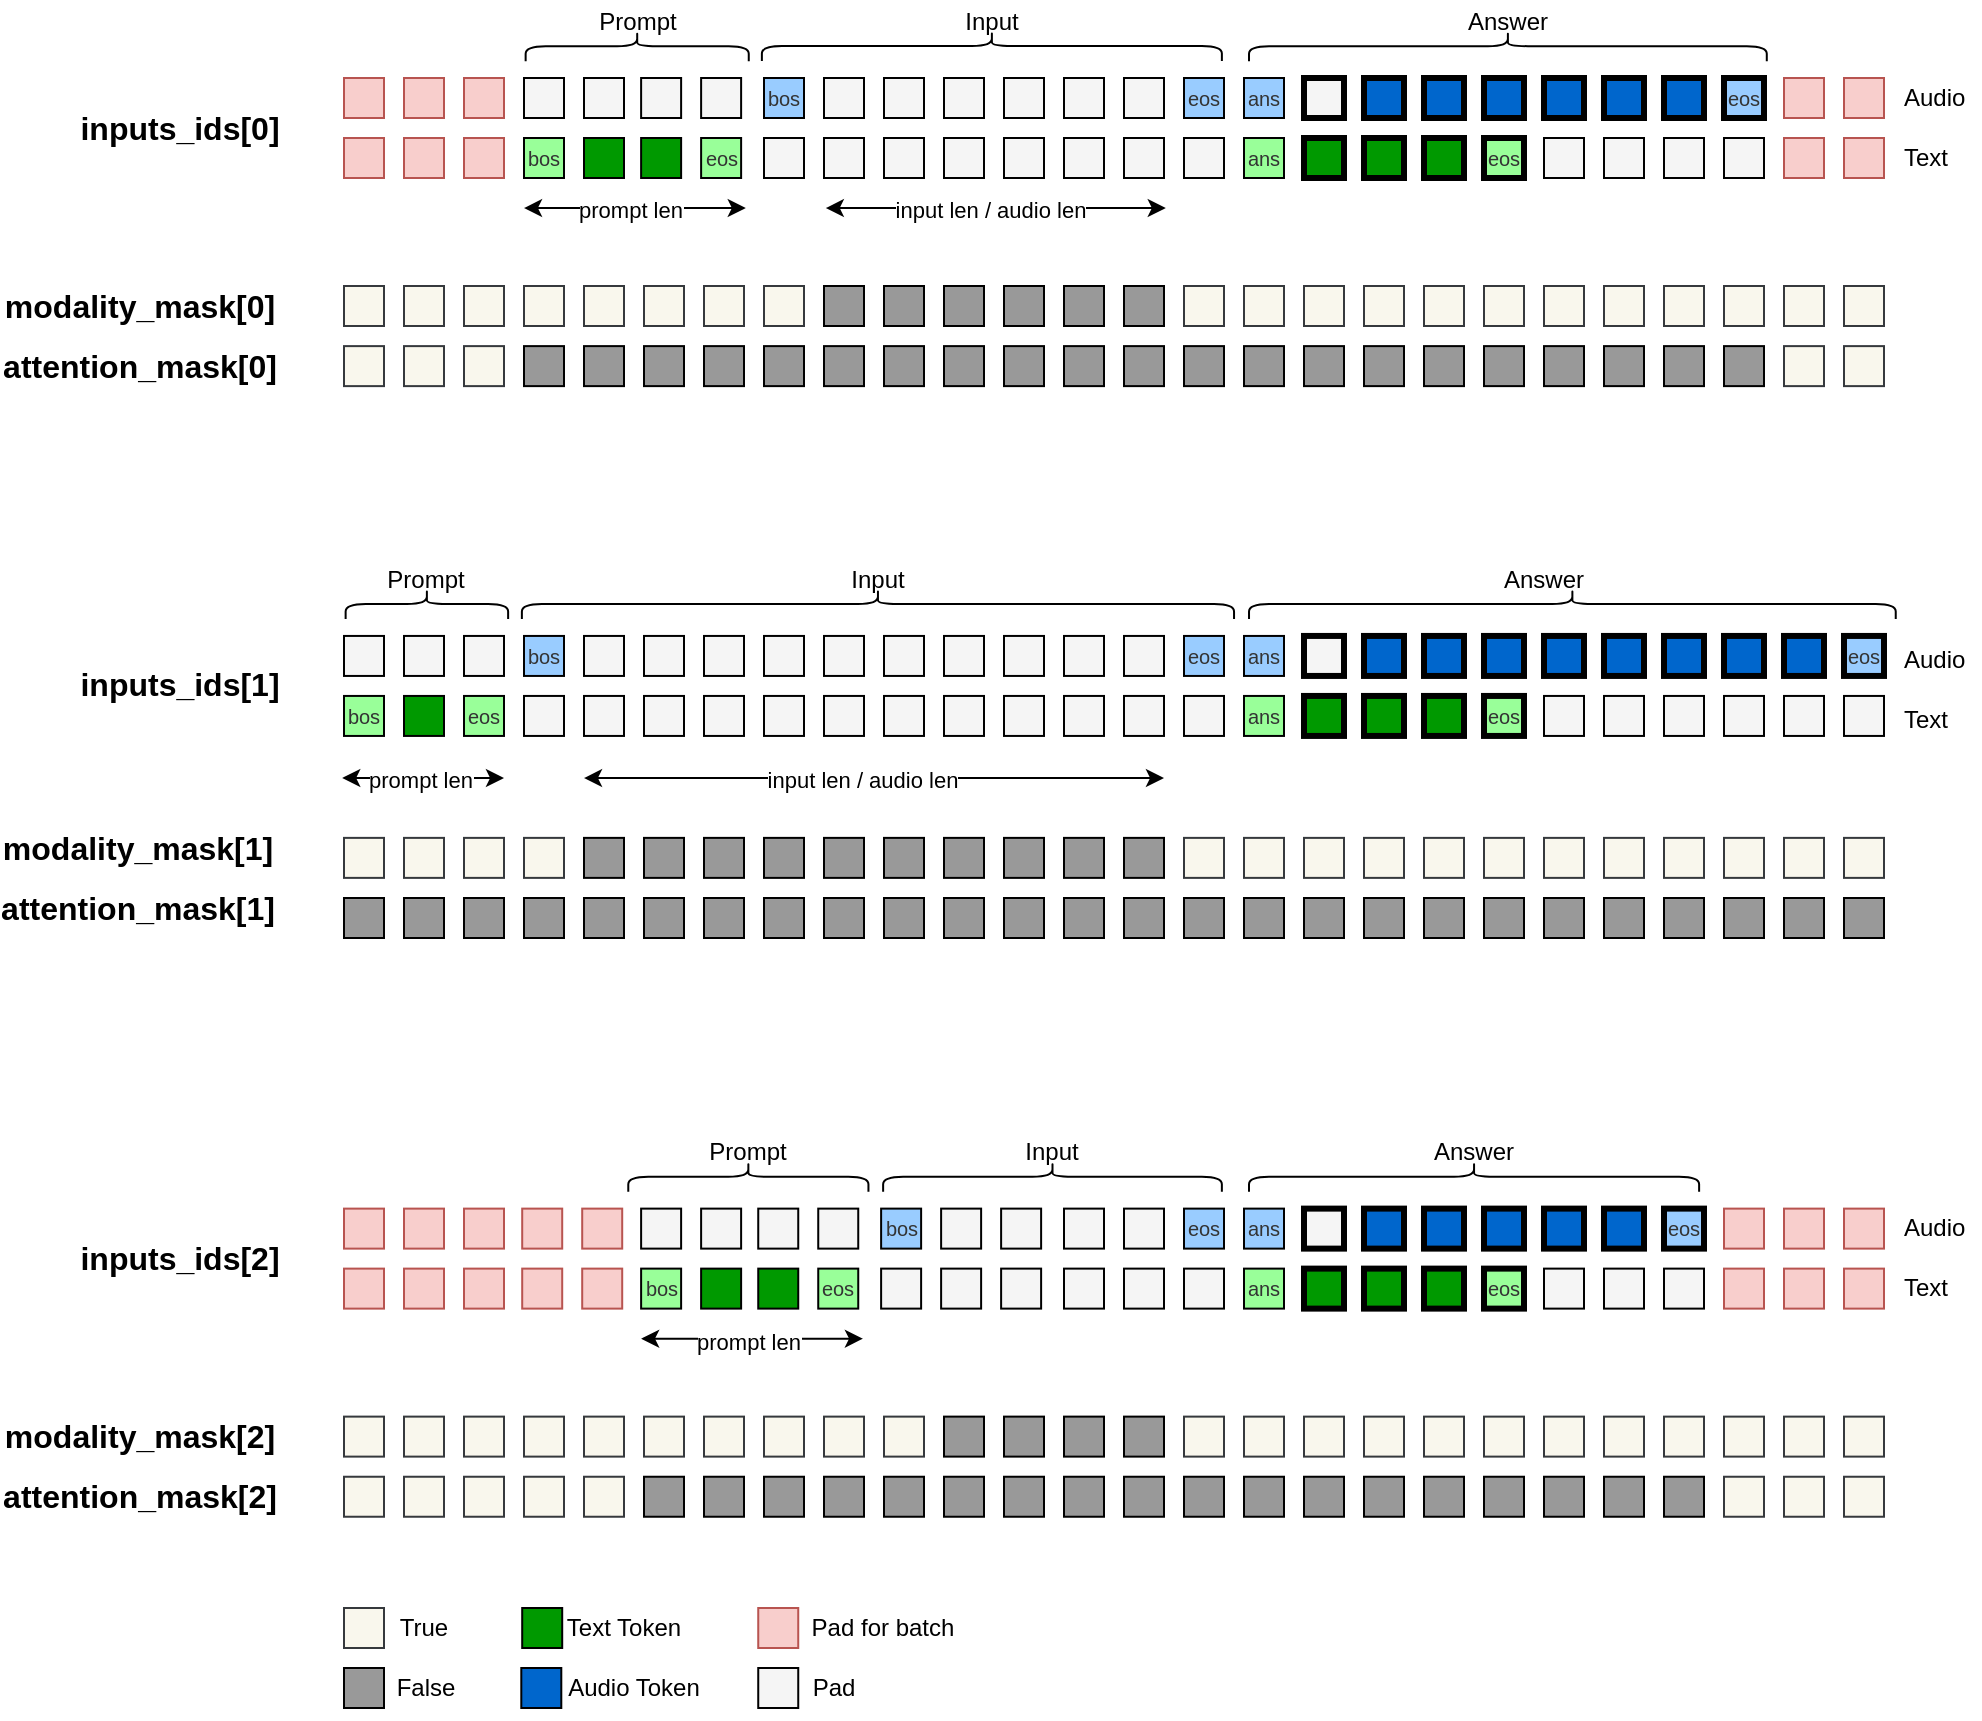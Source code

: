 <mxfile version="24.9.0">
  <diagram name="第 1 页" id="4kyn_0K84p-ShtkE_yI2">
    <mxGraphModel dx="2688" dy="926" grid="1" gridSize="10" guides="1" tooltips="1" connect="1" arrows="1" fold="1" page="1" pageScale="1" pageWidth="1000" pageHeight="1000" math="0" shadow="0">
      <root>
        <mxCell id="0" />
        <mxCell id="1" parent="0" />
        <mxCell id="l8qkzc66FlltGpMFYKSo-1" value="bos" style="rounded=0;whiteSpace=wrap;html=1;fillColor=#99CCFF;strokeColor=default;fontColor=#333333;fontSize=10;align=center;verticalAlign=middle;fontFamily=Helvetica;" vertex="1" parent="1">
          <mxGeometry x="330" y="85" width="20" height="20" as="geometry" />
        </mxCell>
        <mxCell id="l8qkzc66FlltGpMFYKSo-2" value="" style="rounded=0;whiteSpace=wrap;html=1;fillColor=#f5f5f5;strokeColor=default;fontColor=#333333;fontSize=10;" vertex="1" parent="1">
          <mxGeometry x="330" y="115" width="20" height="20" as="geometry" />
        </mxCell>
        <mxCell id="l8qkzc66FlltGpMFYKSo-3" value="" style="rounded=0;whiteSpace=wrap;html=1;fillColor=#f5f5f5;strokeColor=default;fontColor=#333333;fontSize=10;" vertex="1" parent="1">
          <mxGeometry x="360" y="115" width="20" height="20" as="geometry" />
        </mxCell>
        <mxCell id="l8qkzc66FlltGpMFYKSo-4" value="" style="rounded=0;whiteSpace=wrap;html=1;fillColor=#f5f5f5;strokeColor=default;fontSize=10;align=center;verticalAlign=middle;fontFamily=Helvetica;fontColor=#333333;" vertex="1" parent="1">
          <mxGeometry x="360" y="85" width="20" height="20" as="geometry" />
        </mxCell>
        <mxCell id="l8qkzc66FlltGpMFYKSo-5" value="" style="rounded=0;whiteSpace=wrap;html=1;fillColor=#f5f5f5;strokeColor=default;fontSize=10;align=center;verticalAlign=middle;fontFamily=Helvetica;fontColor=#333333;" vertex="1" parent="1">
          <mxGeometry x="390" y="85" width="20" height="20" as="geometry" />
        </mxCell>
        <mxCell id="l8qkzc66FlltGpMFYKSo-6" value="" style="rounded=0;whiteSpace=wrap;html=1;fillColor=#f5f5f5;strokeColor=default;fontColor=#333333;fontSize=10;" vertex="1" parent="1">
          <mxGeometry x="390" y="115" width="20" height="20" as="geometry" />
        </mxCell>
        <mxCell id="l8qkzc66FlltGpMFYKSo-7" value="" style="rounded=0;whiteSpace=wrap;html=1;fillColor=#f5f5f5;strokeColor=default;fontColor=#333333;fontSize=10;" vertex="1" parent="1">
          <mxGeometry x="420" y="115" width="20" height="20" as="geometry" />
        </mxCell>
        <mxCell id="l8qkzc66FlltGpMFYKSo-8" value="" style="rounded=0;whiteSpace=wrap;html=1;fillColor=#f5f5f5;strokeColor=default;fontSize=10;align=center;verticalAlign=middle;fontFamily=Helvetica;fontColor=#333333;" vertex="1" parent="1">
          <mxGeometry x="420" y="85" width="20" height="20" as="geometry" />
        </mxCell>
        <mxCell id="l8qkzc66FlltGpMFYKSo-9" value="" style="rounded=0;whiteSpace=wrap;html=1;fillColor=#f5f5f5;strokeColor=default;fontSize=10;align=center;verticalAlign=middle;fontFamily=Helvetica;fontColor=#333333;" vertex="1" parent="1">
          <mxGeometry x="450" y="85" width="20" height="20" as="geometry" />
        </mxCell>
        <mxCell id="l8qkzc66FlltGpMFYKSo-10" value="" style="rounded=0;whiteSpace=wrap;html=1;fillColor=#f5f5f5;strokeColor=default;fontColor=#333333;fontSize=10;" vertex="1" parent="1">
          <mxGeometry x="450" y="115" width="20" height="20" as="geometry" />
        </mxCell>
        <mxCell id="l8qkzc66FlltGpMFYKSo-11" value="" style="rounded=0;whiteSpace=wrap;html=1;fillColor=#f5f5f5;strokeColor=default;fontColor=#333333;fontSize=10;" vertex="1" parent="1">
          <mxGeometry x="480" y="115" width="20" height="20" as="geometry" />
        </mxCell>
        <mxCell id="l8qkzc66FlltGpMFYKSo-12" value="" style="rounded=0;whiteSpace=wrap;html=1;fillColor=#f5f5f5;strokeColor=default;fontSize=10;align=center;verticalAlign=middle;fontFamily=Helvetica;fontColor=#333333;" vertex="1" parent="1">
          <mxGeometry x="480" y="85" width="20" height="20" as="geometry" />
        </mxCell>
        <mxCell id="l8qkzc66FlltGpMFYKSo-13" value="" style="rounded=0;whiteSpace=wrap;html=1;fillColor=#f5f5f5;strokeColor=default;fontSize=10;align=center;verticalAlign=middle;fontFamily=Helvetica;fontColor=#333333;" vertex="1" parent="1">
          <mxGeometry x="510" y="85" width="20" height="20" as="geometry" />
        </mxCell>
        <mxCell id="l8qkzc66FlltGpMFYKSo-14" value="" style="rounded=0;whiteSpace=wrap;html=1;fillColor=#f5f5f5;strokeColor=default;fontColor=#333333;fontSize=10;" vertex="1" parent="1">
          <mxGeometry x="510" y="115" width="20" height="20" as="geometry" />
        </mxCell>
        <mxCell id="l8qkzc66FlltGpMFYKSo-15" value="" style="rounded=0;whiteSpace=wrap;html=1;fillColor=#f5f5f5;strokeColor=default;fontColor=#333333;fontSize=10;" vertex="1" parent="1">
          <mxGeometry x="540" y="115" width="20" height="20" as="geometry" />
        </mxCell>
        <mxCell id="l8qkzc66FlltGpMFYKSo-16" value="eos" style="rounded=0;whiteSpace=wrap;html=1;fillColor=#99CCFF;strokeColor=default;fontColor=#333333;fontSize=10;align=center;verticalAlign=middle;fontFamily=Helvetica;" vertex="1" parent="1">
          <mxGeometry x="540" y="85" width="20" height="20" as="geometry" />
        </mxCell>
        <mxCell id="l8qkzc66FlltGpMFYKSo-17" value="ans" style="rounded=0;whiteSpace=wrap;html=1;fillColor=#99CCFF;strokeColor=default;fontColor=#333333;fontSize=10;align=center;verticalAlign=middle;fontFamily=Helvetica;" vertex="1" parent="1">
          <mxGeometry x="570" y="85" width="20" height="20" as="geometry" />
        </mxCell>
        <mxCell id="l8qkzc66FlltGpMFYKSo-18" value="ans" style="rounded=0;whiteSpace=wrap;html=1;fillColor=#99FF99;strokeColor=default;fontColor=#333333;fontSize=10;" vertex="1" parent="1">
          <mxGeometry x="570" y="115" width="20" height="20" as="geometry" />
        </mxCell>
        <mxCell id="l8qkzc66FlltGpMFYKSo-19" value="" style="rounded=0;whiteSpace=wrap;html=1;fillColor=#009900;strokeColor=default;fontColor=#333333;fontSize=10;strokeWidth=3;" vertex="1" parent="1">
          <mxGeometry x="600" y="115" width="20" height="20" as="geometry" />
        </mxCell>
        <mxCell id="l8qkzc66FlltGpMFYKSo-20" value="" style="rounded=0;whiteSpace=wrap;html=1;fillColor=#f5f5f5;strokeColor=default;fontColor=#333333;fontSize=10;strokeWidth=3;" vertex="1" parent="1">
          <mxGeometry x="600" y="85" width="20" height="20" as="geometry" />
        </mxCell>
        <mxCell id="l8qkzc66FlltGpMFYKSo-21" value="" style="rounded=0;whiteSpace=wrap;html=1;fillColor=#0066CC;strokeColor=default;fontColor=#333333;fontSize=10;strokeWidth=3;" vertex="1" parent="1">
          <mxGeometry x="630" y="85" width="20" height="20" as="geometry" />
        </mxCell>
        <mxCell id="l8qkzc66FlltGpMFYKSo-22" value="" style="rounded=0;whiteSpace=wrap;html=1;fillColor=#009900;strokeColor=default;fontColor=#333333;fontSize=10;strokeWidth=3;" vertex="1" parent="1">
          <mxGeometry x="630" y="115" width="20" height="20" as="geometry" />
        </mxCell>
        <mxCell id="l8qkzc66FlltGpMFYKSo-23" value="" style="rounded=0;whiteSpace=wrap;html=1;fillColor=#009900;strokeColor=default;fontColor=#333333;fontSize=10;strokeWidth=3;" vertex="1" parent="1">
          <mxGeometry x="660" y="115" width="20" height="20" as="geometry" />
        </mxCell>
        <mxCell id="l8qkzc66FlltGpMFYKSo-24" value="" style="rounded=0;whiteSpace=wrap;html=1;fillColor=#0066CC;strokeColor=default;fontColor=#333333;fontSize=10;strokeWidth=3;" vertex="1" parent="1">
          <mxGeometry x="660" y="85" width="20" height="20" as="geometry" />
        </mxCell>
        <mxCell id="l8qkzc66FlltGpMFYKSo-25" value="" style="rounded=0;whiteSpace=wrap;html=1;fillColor=#0066CC;strokeColor=default;fontColor=#333333;fontSize=10;strokeWidth=3;" vertex="1" parent="1">
          <mxGeometry x="690" y="85" width="20" height="20" as="geometry" />
        </mxCell>
        <mxCell id="l8qkzc66FlltGpMFYKSo-26" value="" style="rounded=0;whiteSpace=wrap;html=1;fillColor=#f5f5f5;strokeColor=default;fontColor=#333333;fontSize=10;align=center;verticalAlign=middle;fontFamily=Helvetica;" vertex="1" parent="1">
          <mxGeometry x="720" y="115" width="20" height="20" as="geometry" />
        </mxCell>
        <mxCell id="l8qkzc66FlltGpMFYKSo-27" value="" style="rounded=0;whiteSpace=wrap;html=1;fillColor=#0066CC;strokeColor=default;fontColor=#333333;fontSize=10;strokeWidth=3;" vertex="1" parent="1">
          <mxGeometry x="720" y="85" width="20" height="20" as="geometry" />
        </mxCell>
        <mxCell id="l8qkzc66FlltGpMFYKSo-28" value="" style="rounded=0;whiteSpace=wrap;html=1;fillColor=#0066CC;strokeColor=default;fontColor=#333333;fontSize=10;strokeWidth=3;" vertex="1" parent="1">
          <mxGeometry x="750" y="85" width="20" height="20" as="geometry" />
        </mxCell>
        <mxCell id="l8qkzc66FlltGpMFYKSo-29" value="" style="rounded=0;whiteSpace=wrap;html=1;fillColor=#f5f5f5;strokeColor=default;fontColor=#333333;fontSize=10;align=center;verticalAlign=middle;fontFamily=Helvetica;" vertex="1" parent="1">
          <mxGeometry x="750" y="115" width="20" height="20" as="geometry" />
        </mxCell>
        <mxCell id="l8qkzc66FlltGpMFYKSo-30" value="" style="rounded=0;whiteSpace=wrap;html=1;fillColor=#f5f5f5;strokeColor=default;fontColor=#333333;fontSize=10;align=center;verticalAlign=middle;fontFamily=Helvetica;" vertex="1" parent="1">
          <mxGeometry x="780" y="115" width="20" height="20" as="geometry" />
        </mxCell>
        <mxCell id="l8qkzc66FlltGpMFYKSo-31" value="" style="rounded=0;whiteSpace=wrap;html=1;fillColor=#0066CC;strokeColor=default;fontColor=#333333;fontSize=10;strokeWidth=3;" vertex="1" parent="1">
          <mxGeometry x="780" y="85" width="20" height="20" as="geometry" />
        </mxCell>
        <mxCell id="l8qkzc66FlltGpMFYKSo-33" value="" style="rounded=0;whiteSpace=wrap;html=1;fillColor=#f5f5f5;strokeColor=default;fontColor=#333333;fontSize=10;align=center;verticalAlign=middle;fontFamily=Helvetica;" vertex="1" parent="1">
          <mxGeometry x="810" y="115" width="20" height="20" as="geometry" />
        </mxCell>
        <mxCell id="l8qkzc66FlltGpMFYKSo-34" value="" style="rounded=0;whiteSpace=wrap;html=1;fillColor=#f8cecc;strokeColor=#b85450;fontSize=10;align=center;verticalAlign=middle;fontFamily=Helvetica;" vertex="1" parent="1">
          <mxGeometry x="840" y="115" width="20" height="20" as="geometry" />
        </mxCell>
        <mxCell id="l8qkzc66FlltGpMFYKSo-35" value="eos" style="rounded=0;whiteSpace=wrap;html=1;fillColor=#99CCFF;strokeColor=default;fontColor=#333333;fontSize=10;align=center;verticalAlign=middle;fontFamily=Helvetica;strokeWidth=3;" vertex="1" parent="1">
          <mxGeometry x="810" y="85" width="20" height="20" as="geometry" />
        </mxCell>
        <mxCell id="l8qkzc66FlltGpMFYKSo-36" value="eos" style="rounded=0;whiteSpace=wrap;html=1;fillColor=#99FF99;strokeColor=default;fontColor=#333333;fontSize=10;strokeWidth=3;" vertex="1" parent="1">
          <mxGeometry x="690" y="115" width="20" height="20" as="geometry" />
        </mxCell>
        <mxCell id="l8qkzc66FlltGpMFYKSo-37" value="eos" style="rounded=0;whiteSpace=wrap;html=1;fillColor=#99FF99;strokeColor=default;fontColor=#333333;fontSize=10;align=center;verticalAlign=middle;fontFamily=Helvetica;" vertex="1" parent="1">
          <mxGeometry x="298.56" y="115" width="20" height="20" as="geometry" />
        </mxCell>
        <mxCell id="l8qkzc66FlltGpMFYKSo-38" value="" style="rounded=0;whiteSpace=wrap;html=1;fillColor=#009900;strokeColor=default;fontColor=#333333;fontSize=10;" vertex="1" parent="1">
          <mxGeometry x="240" y="115" width="20" height="20" as="geometry" />
        </mxCell>
        <mxCell id="l8qkzc66FlltGpMFYKSo-39" value="bos" style="rounded=0;whiteSpace=wrap;html=1;fillColor=#99FF99;strokeColor=default;fontColor=#333333;fontSize=10;align=center;verticalAlign=middle;fontFamily=Helvetica;" vertex="1" parent="1">
          <mxGeometry x="210" y="115" width="20" height="20" as="geometry" />
        </mxCell>
        <mxCell id="l8qkzc66FlltGpMFYKSo-40" value="" style="rounded=0;whiteSpace=wrap;html=1;fillColor=#f5f5f5;strokeColor=default;fontColor=#333333;fontSize=10;align=center;verticalAlign=middle;fontFamily=Helvetica;" vertex="1" parent="1">
          <mxGeometry x="210" y="85" width="20" height="20" as="geometry" />
        </mxCell>
        <mxCell id="l8qkzc66FlltGpMFYKSo-41" value="" style="rounded=0;whiteSpace=wrap;html=1;fillColor=#f5f5f5;strokeColor=default;fontColor=#333333;fontSize=10;align=center;verticalAlign=middle;fontFamily=Helvetica;" vertex="1" parent="1">
          <mxGeometry x="240" y="85" width="20" height="20" as="geometry" />
        </mxCell>
        <mxCell id="l8qkzc66FlltGpMFYKSo-42" value="" style="rounded=0;whiteSpace=wrap;html=1;fillColor=#f5f5f5;strokeColor=default;fontColor=#333333;fontSize=10;align=center;verticalAlign=middle;fontFamily=Helvetica;" vertex="1" parent="1">
          <mxGeometry x="298.56" y="85" width="20" height="20" as="geometry" />
        </mxCell>
        <mxCell id="l8qkzc66FlltGpMFYKSo-43" value="" style="shape=curlyBracket;whiteSpace=wrap;html=1;rounded=1;flipH=1;labelPosition=right;verticalLabelPosition=middle;align=left;verticalAlign=middle;rotation=-90;" vertex="1" parent="1">
          <mxGeometry x="259.1" y="13.29" width="15" height="111.56" as="geometry" />
        </mxCell>
        <mxCell id="l8qkzc66FlltGpMFYKSo-44" value="Prompt" style="text;html=1;align=center;verticalAlign=middle;whiteSpace=wrap;rounded=0;" vertex="1" parent="1">
          <mxGeometry x="236.6" y="46.57" width="60" height="20" as="geometry" />
        </mxCell>
        <mxCell id="l8qkzc66FlltGpMFYKSo-45" value="" style="shape=curlyBracket;whiteSpace=wrap;html=1;rounded=1;flipH=1;labelPosition=right;verticalLabelPosition=middle;align=left;verticalAlign=middle;rotation=-90;" vertex="1" parent="1">
          <mxGeometry x="436.44" y="-45.94" width="15" height="230" as="geometry" />
        </mxCell>
        <mxCell id="l8qkzc66FlltGpMFYKSo-46" value="Input" style="text;html=1;align=center;verticalAlign=middle;whiteSpace=wrap;rounded=0;" vertex="1" parent="1">
          <mxGeometry x="413.94" y="46.57" width="60" height="20" as="geometry" />
        </mxCell>
        <mxCell id="l8qkzc66FlltGpMFYKSo-47" value="Audio" style="text;html=1;align=left;verticalAlign=middle;whiteSpace=wrap;rounded=0;" vertex="1" parent="1">
          <mxGeometry x="897.5" y="85.0" width="40" height="20" as="geometry" />
        </mxCell>
        <mxCell id="l8qkzc66FlltGpMFYKSo-48" value="Text" style="text;html=1;align=left;verticalAlign=middle;whiteSpace=wrap;rounded=0;" vertex="1" parent="1">
          <mxGeometry x="897.5" y="115.0" width="40" height="20" as="geometry" />
        </mxCell>
        <mxCell id="l8qkzc66FlltGpMFYKSo-49" value="bos" style="rounded=0;whiteSpace=wrap;html=1;fillColor=#99CCFF;strokeColor=default;fontColor=#333333;fontSize=10;align=center;verticalAlign=middle;fontFamily=Helvetica;" vertex="1" parent="1">
          <mxGeometry x="210" y="363.97" width="20" height="20" as="geometry" />
        </mxCell>
        <mxCell id="l8qkzc66FlltGpMFYKSo-50" value="" style="rounded=0;whiteSpace=wrap;html=1;fillColor=#f5f5f5;strokeColor=default;fontColor=#333333;fontSize=10;align=center;verticalAlign=middle;fontFamily=Helvetica;" vertex="1" parent="1">
          <mxGeometry x="210" y="393.97" width="20" height="20" as="geometry" />
        </mxCell>
        <mxCell id="l8qkzc66FlltGpMFYKSo-51" value="" style="rounded=0;whiteSpace=wrap;html=1;fillColor=#f5f5f5;strokeColor=default;fontColor=#333333;fontSize=10;align=center;verticalAlign=middle;fontFamily=Helvetica;" vertex="1" parent="1">
          <mxGeometry x="240" y="393.97" width="20" height="20" as="geometry" />
        </mxCell>
        <mxCell id="l8qkzc66FlltGpMFYKSo-52" value="" style="rounded=0;whiteSpace=wrap;html=1;fillColor=#f5f5f5;strokeColor=default;fontSize=10;align=center;verticalAlign=middle;fontFamily=Helvetica;fontColor=#333333;" vertex="1" parent="1">
          <mxGeometry x="240" y="363.97" width="20" height="20" as="geometry" />
        </mxCell>
        <mxCell id="l8qkzc66FlltGpMFYKSo-53" value="" style="rounded=0;whiteSpace=wrap;html=1;fillColor=#f5f5f5;strokeColor=default;fontSize=10;align=center;verticalAlign=middle;fontFamily=Helvetica;fontColor=#333333;" vertex="1" parent="1">
          <mxGeometry x="270" y="363.97" width="20" height="20" as="geometry" />
        </mxCell>
        <mxCell id="l8qkzc66FlltGpMFYKSo-54" value="" style="rounded=0;whiteSpace=wrap;html=1;fillColor=#f5f5f5;strokeColor=default;fontColor=#333333;fontSize=10;align=center;verticalAlign=middle;fontFamily=Helvetica;" vertex="1" parent="1">
          <mxGeometry x="270" y="393.97" width="20" height="20" as="geometry" />
        </mxCell>
        <mxCell id="l8qkzc66FlltGpMFYKSo-55" value="" style="rounded=0;whiteSpace=wrap;html=1;fillColor=#f5f5f5;strokeColor=default;fontColor=#333333;fontSize=10;align=center;verticalAlign=middle;fontFamily=Helvetica;" vertex="1" parent="1">
          <mxGeometry x="300" y="393.97" width="20" height="20" as="geometry" />
        </mxCell>
        <mxCell id="l8qkzc66FlltGpMFYKSo-56" value="" style="rounded=0;whiteSpace=wrap;html=1;fillColor=#f5f5f5;strokeColor=default;fontSize=10;align=center;verticalAlign=middle;fontFamily=Helvetica;fontColor=#333333;" vertex="1" parent="1">
          <mxGeometry x="300" y="363.97" width="20" height="20" as="geometry" />
        </mxCell>
        <mxCell id="l8qkzc66FlltGpMFYKSo-57" value="" style="rounded=0;whiteSpace=wrap;html=1;fillColor=#f5f5f5;strokeColor=default;fontSize=10;align=center;verticalAlign=middle;fontFamily=Helvetica;fontColor=#333333;" vertex="1" parent="1">
          <mxGeometry x="330" y="363.97" width="20" height="20" as="geometry" />
        </mxCell>
        <mxCell id="l8qkzc66FlltGpMFYKSo-58" value="" style="rounded=0;whiteSpace=wrap;html=1;fillColor=#f5f5f5;strokeColor=default;fontColor=#333333;fontSize=10;align=center;verticalAlign=middle;fontFamily=Helvetica;" vertex="1" parent="1">
          <mxGeometry x="330" y="393.97" width="20" height="20" as="geometry" />
        </mxCell>
        <mxCell id="l8qkzc66FlltGpMFYKSo-59" value="" style="rounded=0;whiteSpace=wrap;html=1;fillColor=#f5f5f5;strokeColor=default;fontColor=#333333;fontSize=10;align=center;verticalAlign=middle;fontFamily=Helvetica;" vertex="1" parent="1">
          <mxGeometry x="360" y="393.97" width="20" height="20" as="geometry" />
        </mxCell>
        <mxCell id="l8qkzc66FlltGpMFYKSo-60" value="" style="rounded=0;whiteSpace=wrap;html=1;fillColor=#f5f5f5;strokeColor=default;fontSize=10;align=center;verticalAlign=middle;fontFamily=Helvetica;fontColor=#333333;" vertex="1" parent="1">
          <mxGeometry x="360" y="363.97" width="20" height="20" as="geometry" />
        </mxCell>
        <mxCell id="l8qkzc66FlltGpMFYKSo-61" value="" style="rounded=0;whiteSpace=wrap;html=1;fillColor=#f5f5f5;strokeColor=default;fontSize=10;align=center;verticalAlign=middle;fontFamily=Helvetica;fontColor=#333333;" vertex="1" parent="1">
          <mxGeometry x="390" y="363.97" width="20" height="20" as="geometry" />
        </mxCell>
        <mxCell id="l8qkzc66FlltGpMFYKSo-62" value="" style="rounded=0;whiteSpace=wrap;html=1;fillColor=#f5f5f5;strokeColor=default;fontColor=#333333;fontSize=10;align=center;verticalAlign=middle;fontFamily=Helvetica;" vertex="1" parent="1">
          <mxGeometry x="390" y="393.97" width="20" height="20" as="geometry" />
        </mxCell>
        <mxCell id="l8qkzc66FlltGpMFYKSo-63" value="" style="rounded=0;whiteSpace=wrap;html=1;fillColor=#f5f5f5;strokeColor=default;fontColor=#333333;fontSize=10;align=center;verticalAlign=middle;fontFamily=Helvetica;" vertex="1" parent="1">
          <mxGeometry x="540" y="393.97" width="20" height="20" as="geometry" />
        </mxCell>
        <mxCell id="l8qkzc66FlltGpMFYKSo-64" value="eos" style="rounded=0;whiteSpace=wrap;html=1;fillColor=#99CCFF;strokeColor=default;fontColor=#333333;fontSize=10;align=center;verticalAlign=middle;fontFamily=Helvetica;" vertex="1" parent="1">
          <mxGeometry x="540" y="363.97" width="20" height="20" as="geometry" />
        </mxCell>
        <mxCell id="l8qkzc66FlltGpMFYKSo-65" value="ans" style="rounded=0;whiteSpace=wrap;html=1;fillColor=#99CCFF;strokeColor=default;fontColor=#333333;fontSize=10;align=center;verticalAlign=middle;fontFamily=Helvetica;" vertex="1" parent="1">
          <mxGeometry x="570" y="363.97" width="20" height="20" as="geometry" />
        </mxCell>
        <mxCell id="l8qkzc66FlltGpMFYKSo-66" value="ans" style="rounded=0;whiteSpace=wrap;html=1;fillColor=#99FF99;strokeColor=default;fontColor=#333333;fontSize=10;" vertex="1" parent="1">
          <mxGeometry x="570" y="393.97" width="20" height="20" as="geometry" />
        </mxCell>
        <mxCell id="l8qkzc66FlltGpMFYKSo-67" value="" style="rounded=0;whiteSpace=wrap;html=1;fillColor=#009900;strokeColor=default;fontColor=#333333;fontSize=10;strokeWidth=3;" vertex="1" parent="1">
          <mxGeometry x="600" y="393.97" width="20" height="20" as="geometry" />
        </mxCell>
        <mxCell id="l8qkzc66FlltGpMFYKSo-68" value="" style="rounded=0;whiteSpace=wrap;html=1;fillColor=#f5f5f5;strokeColor=default;fontColor=#333333;fontSize=10;strokeWidth=3;" vertex="1" parent="1">
          <mxGeometry x="600" y="363.97" width="20" height="20" as="geometry" />
        </mxCell>
        <mxCell id="l8qkzc66FlltGpMFYKSo-69" value="" style="rounded=0;whiteSpace=wrap;html=1;fillColor=#0066CC;strokeColor=default;fontColor=#333333;fontSize=10;strokeWidth=3;" vertex="1" parent="1">
          <mxGeometry x="630" y="363.97" width="20" height="20" as="geometry" />
        </mxCell>
        <mxCell id="l8qkzc66FlltGpMFYKSo-70" value="" style="rounded=0;whiteSpace=wrap;html=1;fillColor=#009900;strokeColor=default;fontColor=#333333;fontSize=10;strokeWidth=3;" vertex="1" parent="1">
          <mxGeometry x="630" y="393.97" width="20" height="20" as="geometry" />
        </mxCell>
        <mxCell id="l8qkzc66FlltGpMFYKSo-71" value="" style="rounded=0;whiteSpace=wrap;html=1;fillColor=#009900;strokeColor=default;fontColor=#333333;fontSize=10;strokeWidth=3;" vertex="1" parent="1">
          <mxGeometry x="660" y="393.97" width="20" height="20" as="geometry" />
        </mxCell>
        <mxCell id="l8qkzc66FlltGpMFYKSo-72" value="" style="rounded=0;whiteSpace=wrap;html=1;fillColor=#0066CC;strokeColor=default;fontColor=#333333;fontSize=10;strokeWidth=3;" vertex="1" parent="1">
          <mxGeometry x="660" y="363.97" width="20" height="20" as="geometry" />
        </mxCell>
        <mxCell id="l8qkzc66FlltGpMFYKSo-73" value="" style="rounded=0;whiteSpace=wrap;html=1;fillColor=#0066CC;strokeColor=default;fontColor=#333333;fontSize=10;strokeWidth=3;" vertex="1" parent="1">
          <mxGeometry x="690" y="363.97" width="20" height="20" as="geometry" />
        </mxCell>
        <mxCell id="l8qkzc66FlltGpMFYKSo-74" value="" style="rounded=0;whiteSpace=wrap;html=1;fillColor=#f5f5f5;strokeColor=default;fontColor=#333333;fontSize=10;align=center;verticalAlign=middle;fontFamily=Helvetica;" vertex="1" parent="1">
          <mxGeometry x="720" y="393.97" width="20" height="20" as="geometry" />
        </mxCell>
        <mxCell id="l8qkzc66FlltGpMFYKSo-75" value="" style="rounded=0;whiteSpace=wrap;html=1;fillColor=#0066CC;strokeColor=default;fontColor=#333333;fontSize=10;strokeWidth=3;" vertex="1" parent="1">
          <mxGeometry x="720" y="363.97" width="20" height="20" as="geometry" />
        </mxCell>
        <mxCell id="l8qkzc66FlltGpMFYKSo-76" value="" style="rounded=0;whiteSpace=wrap;html=1;fillColor=#0066CC;strokeColor=default;fontColor=#333333;fontSize=10;strokeWidth=3;" vertex="1" parent="1">
          <mxGeometry x="750" y="363.97" width="20" height="20" as="geometry" />
        </mxCell>
        <mxCell id="l8qkzc66FlltGpMFYKSo-77" value="" style="rounded=0;whiteSpace=wrap;html=1;fillColor=#f5f5f5;strokeColor=default;fontColor=#333333;fontSize=10;align=center;verticalAlign=middle;fontFamily=Helvetica;" vertex="1" parent="1">
          <mxGeometry x="750" y="393.97" width="20" height="20" as="geometry" />
        </mxCell>
        <mxCell id="l8qkzc66FlltGpMFYKSo-78" value="" style="rounded=0;whiteSpace=wrap;html=1;fillColor=#f5f5f5;strokeColor=default;fontColor=#333333;fontSize=10;align=center;verticalAlign=middle;fontFamily=Helvetica;" vertex="1" parent="1">
          <mxGeometry x="780" y="393.97" width="20" height="20" as="geometry" />
        </mxCell>
        <mxCell id="l8qkzc66FlltGpMFYKSo-79" value="" style="rounded=0;whiteSpace=wrap;html=1;fillColor=#0066CC;strokeColor=default;fontColor=#333333;fontSize=10;strokeWidth=3;" vertex="1" parent="1">
          <mxGeometry x="780" y="363.97" width="20" height="20" as="geometry" />
        </mxCell>
        <mxCell id="l8qkzc66FlltGpMFYKSo-80" value="" style="rounded=0;whiteSpace=wrap;html=1;fillColor=#0066CC;strokeColor=default;fontColor=#333333;fontSize=10;strokeWidth=3;" vertex="1" parent="1">
          <mxGeometry x="840" y="363.97" width="20" height="20" as="geometry" />
        </mxCell>
        <mxCell id="l8qkzc66FlltGpMFYKSo-81" value="" style="rounded=0;whiteSpace=wrap;html=1;fillColor=#f5f5f5;strokeColor=default;fontColor=#333333;fontSize=10;align=center;verticalAlign=middle;fontFamily=Helvetica;" vertex="1" parent="1">
          <mxGeometry x="840" y="393.97" width="20" height="20" as="geometry" />
        </mxCell>
        <mxCell id="l8qkzc66FlltGpMFYKSo-82" value="" style="rounded=0;whiteSpace=wrap;html=1;fillColor=#f5f5f5;strokeColor=default;fontColor=#333333;fontSize=10;align=center;verticalAlign=middle;fontFamily=Helvetica;" vertex="1" parent="1">
          <mxGeometry x="870" y="393.97" width="20" height="20" as="geometry" />
        </mxCell>
        <mxCell id="l8qkzc66FlltGpMFYKSo-83" value="eos" style="rounded=0;whiteSpace=wrap;html=1;fillColor=#99CCFF;strokeColor=default;fontColor=#333333;fontSize=10;align=center;verticalAlign=middle;fontFamily=Helvetica;strokeWidth=3;" vertex="1" parent="1">
          <mxGeometry x="870" y="363.97" width="20" height="20" as="geometry" />
        </mxCell>
        <mxCell id="l8qkzc66FlltGpMFYKSo-84" value="eos" style="rounded=0;whiteSpace=wrap;html=1;fillColor=#99FF99;strokeColor=default;fontColor=#333333;fontSize=10;strokeWidth=3;" vertex="1" parent="1">
          <mxGeometry x="690" y="393.97" width="20" height="20" as="geometry" />
        </mxCell>
        <mxCell id="l8qkzc66FlltGpMFYKSo-85" value="eos" style="rounded=0;whiteSpace=wrap;html=1;fillColor=#99FF99;strokeColor=default;fontColor=#333333;fontSize=10;align=center;verticalAlign=middle;fontFamily=Helvetica;" vertex="1" parent="1">
          <mxGeometry x="180" y="393.97" width="20" height="20" as="geometry" />
        </mxCell>
        <mxCell id="l8qkzc66FlltGpMFYKSo-86" value="" style="rounded=0;whiteSpace=wrap;html=1;fillColor=#009900;strokeColor=default;fontColor=#333333;fontSize=10;" vertex="1" parent="1">
          <mxGeometry x="150" y="393.97" width="20" height="20" as="geometry" />
        </mxCell>
        <mxCell id="l8qkzc66FlltGpMFYKSo-87" value="bos" style="rounded=0;whiteSpace=wrap;html=1;fillColor=#99FF99;strokeColor=default;fontColor=#333333;fontSize=10;align=center;verticalAlign=middle;fontFamily=Helvetica;" vertex="1" parent="1">
          <mxGeometry x="120" y="393.97" width="20" height="20" as="geometry" />
        </mxCell>
        <mxCell id="l8qkzc66FlltGpMFYKSo-88" value="" style="rounded=0;whiteSpace=wrap;html=1;fillColor=#f5f5f5;strokeColor=default;fontColor=#333333;fontSize=10;align=center;verticalAlign=middle;fontFamily=Helvetica;" vertex="1" parent="1">
          <mxGeometry x="120" y="363.97" width="20" height="20" as="geometry" />
        </mxCell>
        <mxCell id="l8qkzc66FlltGpMFYKSo-89" value="" style="rounded=0;whiteSpace=wrap;html=1;fillColor=#f5f5f5;strokeColor=default;fontColor=#333333;fontSize=10;align=center;verticalAlign=middle;fontFamily=Helvetica;" vertex="1" parent="1">
          <mxGeometry x="150" y="363.97" width="20" height="20" as="geometry" />
        </mxCell>
        <mxCell id="l8qkzc66FlltGpMFYKSo-90" value="" style="rounded=0;whiteSpace=wrap;html=1;fillColor=#f5f5f5;strokeColor=default;fontColor=#333333;fontSize=10;align=center;verticalAlign=middle;fontFamily=Helvetica;" vertex="1" parent="1">
          <mxGeometry x="180" y="363.97" width="20" height="20" as="geometry" />
        </mxCell>
        <mxCell id="l8qkzc66FlltGpMFYKSo-91" value="" style="shape=curlyBracket;whiteSpace=wrap;html=1;rounded=1;flipH=1;labelPosition=right;verticalLabelPosition=middle;align=left;verticalAlign=middle;rotation=-90;" vertex="1" parent="1">
          <mxGeometry x="153.94" y="307.41" width="15" height="81.25" as="geometry" />
        </mxCell>
        <mxCell id="l8qkzc66FlltGpMFYKSo-92" value="Prompt" style="text;html=1;align=center;verticalAlign=middle;whiteSpace=wrap;rounded=0;" vertex="1" parent="1">
          <mxGeometry x="131.44" y="325.54" width="60" height="20" as="geometry" />
        </mxCell>
        <mxCell id="l8qkzc66FlltGpMFYKSo-93" value="" style="shape=curlyBracket;whiteSpace=wrap;html=1;rounded=1;flipH=1;labelPosition=right;verticalLabelPosition=middle;align=left;verticalAlign=middle;rotation=-90;" vertex="1" parent="1">
          <mxGeometry x="379.48" y="170" width="15" height="356.08" as="geometry" />
        </mxCell>
        <mxCell id="l8qkzc66FlltGpMFYKSo-94" value="Input" style="text;html=1;align=center;verticalAlign=middle;whiteSpace=wrap;rounded=0;" vertex="1" parent="1">
          <mxGeometry x="356.98" y="325.54" width="60" height="20" as="geometry" />
        </mxCell>
        <mxCell id="l8qkzc66FlltGpMFYKSo-95" value="Audio" style="text;html=1;align=left;verticalAlign=middle;whiteSpace=wrap;rounded=0;" vertex="1" parent="1">
          <mxGeometry x="897.5" y="365.54" width="40" height="20" as="geometry" />
        </mxCell>
        <mxCell id="l8qkzc66FlltGpMFYKSo-96" value="Text" style="text;html=1;align=left;verticalAlign=middle;whiteSpace=wrap;rounded=0;" vertex="1" parent="1">
          <mxGeometry x="897.5" y="395.54" width="40" height="20" as="geometry" />
        </mxCell>
        <mxCell id="l8qkzc66FlltGpMFYKSo-97" value="" style="rounded=0;whiteSpace=wrap;html=1;fillColor=#f5f5f5;strokeColor=default;fontColor=#333333;fontSize=10;align=center;verticalAlign=middle;fontFamily=Helvetica;" vertex="1" parent="1">
          <mxGeometry x="420" y="393.97" width="20" height="20" as="geometry" />
        </mxCell>
        <mxCell id="l8qkzc66FlltGpMFYKSo-98" value="" style="rounded=0;whiteSpace=wrap;html=1;fillColor=#f5f5f5;strokeColor=default;fontSize=10;align=center;verticalAlign=middle;fontFamily=Helvetica;fontColor=#333333;" vertex="1" parent="1">
          <mxGeometry x="420" y="363.97" width="20" height="20" as="geometry" />
        </mxCell>
        <mxCell id="l8qkzc66FlltGpMFYKSo-99" value="" style="rounded=0;whiteSpace=wrap;html=1;fillColor=#f5f5f5;strokeColor=default;fontSize=10;align=center;verticalAlign=middle;fontFamily=Helvetica;fontColor=#333333;" vertex="1" parent="1">
          <mxGeometry x="450" y="363.97" width="20" height="20" as="geometry" />
        </mxCell>
        <mxCell id="l8qkzc66FlltGpMFYKSo-100" value="" style="rounded=0;whiteSpace=wrap;html=1;fillColor=#f5f5f5;strokeColor=default;fontColor=#333333;fontSize=10;align=center;verticalAlign=middle;fontFamily=Helvetica;" vertex="1" parent="1">
          <mxGeometry x="450" y="393.97" width="20" height="20" as="geometry" />
        </mxCell>
        <mxCell id="l8qkzc66FlltGpMFYKSo-101" value="" style="rounded=0;whiteSpace=wrap;html=1;fillColor=#f5f5f5;strokeColor=default;fontColor=#333333;fontSize=10;align=center;verticalAlign=middle;fontFamily=Helvetica;" vertex="1" parent="1">
          <mxGeometry x="480" y="393.97" width="20" height="20" as="geometry" />
        </mxCell>
        <mxCell id="l8qkzc66FlltGpMFYKSo-102" value="" style="rounded=0;whiteSpace=wrap;html=1;fillColor=#f5f5f5;strokeColor=default;fontSize=10;align=center;verticalAlign=middle;fontFamily=Helvetica;fontColor=#333333;" vertex="1" parent="1">
          <mxGeometry x="480" y="363.97" width="20" height="20" as="geometry" />
        </mxCell>
        <mxCell id="l8qkzc66FlltGpMFYKSo-103" value="" style="rounded=0;whiteSpace=wrap;html=1;fillColor=#f5f5f5;strokeColor=default;fontSize=10;align=center;verticalAlign=middle;fontFamily=Helvetica;fontColor=#333333;" vertex="1" parent="1">
          <mxGeometry x="510" y="363.97" width="20" height="20" as="geometry" />
        </mxCell>
        <mxCell id="l8qkzc66FlltGpMFYKSo-104" value="" style="rounded=0;whiteSpace=wrap;html=1;fillColor=#f5f5f5;strokeColor=default;fontColor=#333333;fontSize=10;align=center;verticalAlign=middle;fontFamily=Helvetica;" vertex="1" parent="1">
          <mxGeometry x="510" y="393.97" width="20" height="20" as="geometry" />
        </mxCell>
        <mxCell id="l8qkzc66FlltGpMFYKSo-106" value="" style="rounded=0;whiteSpace=wrap;html=1;fillColor=#f5f5f5;strokeColor=default;fontColor=#333333;fontSize=10;align=center;verticalAlign=middle;fontFamily=Helvetica;" vertex="1" parent="1">
          <mxGeometry x="810" y="393.97" width="20" height="20" as="geometry" />
        </mxCell>
        <mxCell id="l8qkzc66FlltGpMFYKSo-107" value="" style="rounded=0;whiteSpace=wrap;html=1;fillColor=#0066CC;strokeColor=default;fontColor=#333333;fontSize=10;strokeWidth=3;" vertex="1" parent="1">
          <mxGeometry x="810" y="363.97" width="20" height="20" as="geometry" />
        </mxCell>
        <mxCell id="l8qkzc66FlltGpMFYKSo-109" value="" style="shape=curlyBracket;whiteSpace=wrap;html=1;rounded=1;flipH=1;labelPosition=right;verticalLabelPosition=middle;align=left;verticalAlign=middle;rotation=-90;" vertex="1" parent="1">
          <mxGeometry x="694.45" y="-60.37" width="15" height="258.89" as="geometry" />
        </mxCell>
        <mxCell id="l8qkzc66FlltGpMFYKSo-110" value="Answer" style="text;html=1;align=center;verticalAlign=middle;whiteSpace=wrap;rounded=0;" vertex="1" parent="1">
          <mxGeometry x="671.95" y="46.57" width="60" height="20" as="geometry" />
        </mxCell>
        <mxCell id="l8qkzc66FlltGpMFYKSo-111" value="" style="rounded=0;whiteSpace=wrap;html=1;fillColor=#009900;strokeColor=default;fontColor=#333333;fontSize=10;" vertex="1" parent="1">
          <mxGeometry x="268.56" y="115" width="20" height="20" as="geometry" />
        </mxCell>
        <mxCell id="l8qkzc66FlltGpMFYKSo-112" value="" style="rounded=0;whiteSpace=wrap;html=1;fillColor=#f5f5f5;strokeColor=default;fontColor=#333333;fontSize=10;align=center;verticalAlign=middle;fontFamily=Helvetica;" vertex="1" parent="1">
          <mxGeometry x="268.56" y="85" width="20" height="20" as="geometry" />
        </mxCell>
        <mxCell id="l8qkzc66FlltGpMFYKSo-113" value="" style="endArrow=classic;startArrow=classic;html=1;rounded=0;" edge="1" parent="1">
          <mxGeometry width="50" height="50" relative="1" as="geometry">
            <mxPoint x="210" y="150.01" as="sourcePoint" />
            <mxPoint x="320.9" y="150.01" as="targetPoint" />
          </mxGeometry>
        </mxCell>
        <mxCell id="l8qkzc66FlltGpMFYKSo-115" value="prompt len" style="edgeLabel;html=1;align=center;verticalAlign=middle;resizable=0;points=[];" vertex="1" connectable="0" parent="l8qkzc66FlltGpMFYKSo-113">
          <mxGeometry x="-0.04" y="-1" relative="1" as="geometry">
            <mxPoint as="offset" />
          </mxGeometry>
        </mxCell>
        <mxCell id="l8qkzc66FlltGpMFYKSo-116" value="" style="endArrow=classic;startArrow=classic;html=1;rounded=0;" edge="1" parent="1">
          <mxGeometry width="50" height="50" relative="1" as="geometry">
            <mxPoint x="360.9" y="150.01" as="sourcePoint" />
            <mxPoint x="530.9" y="150" as="targetPoint" />
          </mxGeometry>
        </mxCell>
        <mxCell id="l8qkzc66FlltGpMFYKSo-117" value="input len / audio len" style="edgeLabel;html=1;align=center;verticalAlign=middle;resizable=0;points=[];" vertex="1" connectable="0" parent="l8qkzc66FlltGpMFYKSo-116">
          <mxGeometry x="-0.04" y="-1" relative="1" as="geometry">
            <mxPoint as="offset" />
          </mxGeometry>
        </mxCell>
        <mxCell id="l8qkzc66FlltGpMFYKSo-126" value="" style="shape=curlyBracket;whiteSpace=wrap;html=1;rounded=1;flipH=1;labelPosition=right;verticalLabelPosition=middle;align=left;verticalAlign=middle;rotation=-90;" vertex="1" parent="1">
          <mxGeometry x="726.69" y="186.36" width="15" height="323.36" as="geometry" />
        </mxCell>
        <mxCell id="l8qkzc66FlltGpMFYKSo-127" value="Answer" style="text;html=1;align=center;verticalAlign=middle;whiteSpace=wrap;rounded=0;" vertex="1" parent="1">
          <mxGeometry x="690" y="325.53" width="60" height="20" as="geometry" />
        </mxCell>
        <mxCell id="l8qkzc66FlltGpMFYKSo-130" value="" style="rounded=0;whiteSpace=wrap;html=1;fillColor=#f8cecc;strokeColor=#b85450;fontSize=10;" vertex="1" parent="1">
          <mxGeometry x="120" y="85" width="20" height="20" as="geometry" />
        </mxCell>
        <mxCell id="l8qkzc66FlltGpMFYKSo-131" value="" style="rounded=0;whiteSpace=wrap;html=1;fillColor=#f8cecc;strokeColor=#b85450;fontSize=10;" vertex="1" parent="1">
          <mxGeometry x="150" y="85" width="20" height="20" as="geometry" />
        </mxCell>
        <mxCell id="l8qkzc66FlltGpMFYKSo-132" value="" style="rounded=0;whiteSpace=wrap;html=1;fillColor=#f8cecc;strokeColor=#b85450;fontSize=10;" vertex="1" parent="1">
          <mxGeometry x="180" y="85" width="20" height="20" as="geometry" />
        </mxCell>
        <mxCell id="l8qkzc66FlltGpMFYKSo-133" value="" style="rounded=0;whiteSpace=wrap;html=1;fillColor=#f8cecc;strokeColor=#b85450;fontSize=10;" vertex="1" parent="1">
          <mxGeometry x="180" y="115" width="20" height="20" as="geometry" />
        </mxCell>
        <mxCell id="l8qkzc66FlltGpMFYKSo-134" value="" style="rounded=0;whiteSpace=wrap;html=1;fillColor=#f8cecc;strokeColor=#b85450;fontSize=10;" vertex="1" parent="1">
          <mxGeometry x="150" y="115" width="20" height="20" as="geometry" />
        </mxCell>
        <mxCell id="l8qkzc66FlltGpMFYKSo-135" value="" style="rounded=0;whiteSpace=wrap;html=1;fillColor=#f8cecc;strokeColor=#b85450;fontSize=10;" vertex="1" parent="1">
          <mxGeometry x="120" y="115" width="20" height="20" as="geometry" />
        </mxCell>
        <mxCell id="l8qkzc66FlltGpMFYKSo-136" value="" style="rounded=0;whiteSpace=wrap;html=1;fillColor=#f8cecc;strokeColor=#b85450;fontSize=10;" vertex="1" parent="1">
          <mxGeometry x="870" y="85" width="20" height="20" as="geometry" />
        </mxCell>
        <mxCell id="l8qkzc66FlltGpMFYKSo-137" value="" style="rounded=0;whiteSpace=wrap;html=1;fillColor=#f8cecc;strokeColor=#b85450;fontSize=10;" vertex="1" parent="1">
          <mxGeometry x="870" y="115" width="20" height="20" as="geometry" />
        </mxCell>
        <mxCell id="l8qkzc66FlltGpMFYKSo-145" value="&lt;font style=&quot;font-size: 16px;&quot;&gt;&lt;b&gt;inputs_ids[0]&lt;/b&gt;&lt;/font&gt;" style="text;html=1;align=center;verticalAlign=middle;whiteSpace=wrap;rounded=0;" vertex="1" parent="1">
          <mxGeometry x="-20" y="94.85" width="116.06" height="30" as="geometry" />
        </mxCell>
        <mxCell id="l8qkzc66FlltGpMFYKSo-146" value="&lt;font style=&quot;font-size: 16px;&quot;&gt;&lt;b&gt;inputs_ids[1]&lt;/b&gt;&lt;/font&gt;" style="text;html=1;align=center;verticalAlign=middle;whiteSpace=wrap;rounded=0;" vertex="1" parent="1">
          <mxGeometry x="-20" y="373.43" width="116.06" height="30" as="geometry" />
        </mxCell>
        <mxCell id="l8qkzc66FlltGpMFYKSo-147" value="" style="endArrow=classic;startArrow=classic;html=1;rounded=0;" edge="1" parent="1">
          <mxGeometry width="50" height="50" relative="1" as="geometry">
            <mxPoint x="119.1" y="435" as="sourcePoint" />
            <mxPoint x="200" y="435" as="targetPoint" />
          </mxGeometry>
        </mxCell>
        <mxCell id="l8qkzc66FlltGpMFYKSo-148" value="prompt len" style="edgeLabel;html=1;align=center;verticalAlign=middle;resizable=0;points=[];" vertex="1" connectable="0" parent="l8qkzc66FlltGpMFYKSo-147">
          <mxGeometry x="-0.04" y="-1" relative="1" as="geometry">
            <mxPoint as="offset" />
          </mxGeometry>
        </mxCell>
        <mxCell id="l8qkzc66FlltGpMFYKSo-149" value="" style="endArrow=classic;startArrow=classic;html=1;rounded=0;" edge="1" parent="1">
          <mxGeometry width="50" height="50" relative="1" as="geometry">
            <mxPoint x="240.0" y="435.01" as="sourcePoint" />
            <mxPoint x="530" y="435" as="targetPoint" />
          </mxGeometry>
        </mxCell>
        <mxCell id="l8qkzc66FlltGpMFYKSo-150" value="input len / audio len" style="edgeLabel;html=1;align=center;verticalAlign=middle;resizable=0;points=[];" vertex="1" connectable="0" parent="l8qkzc66FlltGpMFYKSo-149">
          <mxGeometry x="-0.04" y="-1" relative="1" as="geometry">
            <mxPoint as="offset" />
          </mxGeometry>
        </mxCell>
        <mxCell id="l8qkzc66FlltGpMFYKSo-151" value="&lt;font style=&quot;font-size: 16px;&quot;&gt;&lt;b&gt;modality_mask[0]&lt;/b&gt;&lt;/font&gt;" style="text;html=1;align=center;verticalAlign=middle;whiteSpace=wrap;rounded=0;" vertex="1" parent="1">
          <mxGeometry x="-40" y="184.06" width="116.06" height="30" as="geometry" />
        </mxCell>
        <mxCell id="l8qkzc66FlltGpMFYKSo-163" value="" style="rounded=0;whiteSpace=wrap;html=1;fontSize=10;fillColor=#f9f7ed;strokeColor=#36393d;" vertex="1" parent="1">
          <mxGeometry x="180" y="189" width="20" height="20" as="geometry" />
        </mxCell>
        <mxCell id="l8qkzc66FlltGpMFYKSo-164" value="" style="rounded=0;whiteSpace=wrap;html=1;fontSize=10;fillColor=#f9f7ed;strokeColor=#36393d;" vertex="1" parent="1">
          <mxGeometry x="150" y="189" width="20" height="20" as="geometry" />
        </mxCell>
        <mxCell id="l8qkzc66FlltGpMFYKSo-165" value="" style="rounded=0;whiteSpace=wrap;html=1;fontSize=10;fillColor=#f9f7ed;strokeColor=#36393d;" vertex="1" parent="1">
          <mxGeometry x="120" y="189" width="20" height="20" as="geometry" />
        </mxCell>
        <mxCell id="l8qkzc66FlltGpMFYKSo-182" value="&lt;font style=&quot;font-size: 16px;&quot;&gt;&lt;b&gt;attention_mask[0]&lt;/b&gt;&lt;/font&gt;" style="text;html=1;align=center;verticalAlign=middle;whiteSpace=wrap;rounded=0;" vertex="1" parent="1">
          <mxGeometry x="-40" y="214.06" width="116.06" height="30" as="geometry" />
        </mxCell>
        <mxCell id="l8qkzc66FlltGpMFYKSo-209" value="&lt;font style=&quot;font-size: 16px;&quot;&gt;&lt;b&gt;modality_mask[1]&lt;/b&gt;&lt;/font&gt;" style="text;html=1;align=center;verticalAlign=middle;whiteSpace=wrap;rounded=0;" vertex="1" parent="1">
          <mxGeometry x="-41.44" y="455" width="116.06" height="30" as="geometry" />
        </mxCell>
        <mxCell id="l8qkzc66FlltGpMFYKSo-236" value="&lt;font style=&quot;font-size: 16px;&quot;&gt;&lt;b&gt;attention_mask[1]&lt;/b&gt;&lt;/font&gt;" style="text;html=1;align=center;verticalAlign=middle;whiteSpace=wrap;rounded=0;" vertex="1" parent="1">
          <mxGeometry x="-41.44" y="485" width="116.06" height="30" as="geometry" />
        </mxCell>
        <mxCell id="l8qkzc66FlltGpMFYKSo-265" value="" style="rounded=0;whiteSpace=wrap;html=1;fontSize=10;fillColor=#f9f7ed;strokeColor=#36393d;" vertex="1" parent="1">
          <mxGeometry x="180" y="219.06" width="20" height="20" as="geometry" />
        </mxCell>
        <mxCell id="l8qkzc66FlltGpMFYKSo-266" value="" style="rounded=0;whiteSpace=wrap;html=1;fontSize=10;fillColor=#f9f7ed;strokeColor=#36393d;" vertex="1" parent="1">
          <mxGeometry x="150" y="219.06" width="20" height="20" as="geometry" />
        </mxCell>
        <mxCell id="l8qkzc66FlltGpMFYKSo-267" value="" style="rounded=0;whiteSpace=wrap;html=1;fontSize=10;fillColor=#f9f7ed;strokeColor=#36393d;" vertex="1" parent="1">
          <mxGeometry x="120" y="219.06" width="20" height="20" as="geometry" />
        </mxCell>
        <mxCell id="l8qkzc66FlltGpMFYKSo-268" value="" style="rounded=0;whiteSpace=wrap;html=1;fontSize=10;fillColor=#f9f7ed;strokeColor=#36393d;" vertex="1" parent="1">
          <mxGeometry x="270" y="189" width="20" height="20" as="geometry" />
        </mxCell>
        <mxCell id="l8qkzc66FlltGpMFYKSo-269" value="" style="rounded=0;whiteSpace=wrap;html=1;fontSize=10;fillColor=#f9f7ed;strokeColor=#36393d;" vertex="1" parent="1">
          <mxGeometry x="240" y="189" width="20" height="20" as="geometry" />
        </mxCell>
        <mxCell id="l8qkzc66FlltGpMFYKSo-270" value="" style="rounded=0;whiteSpace=wrap;html=1;fontSize=10;fillColor=#f9f7ed;strokeColor=#36393d;" vertex="1" parent="1">
          <mxGeometry x="210" y="189" width="20" height="20" as="geometry" />
        </mxCell>
        <mxCell id="l8qkzc66FlltGpMFYKSo-271" value="" style="rounded=0;whiteSpace=wrap;html=1;fillColor=#999999;strokeColor=default;fontColor=#333333;fontSize=10;align=center;verticalAlign=middle;fontFamily=Helvetica;" vertex="1" parent="1">
          <mxGeometry x="270" y="219.06" width="20" height="20" as="geometry" />
        </mxCell>
        <mxCell id="l8qkzc66FlltGpMFYKSo-272" value="" style="rounded=0;whiteSpace=wrap;html=1;fillColor=#999999;strokeColor=default;fontColor=#333333;fontSize=10;align=center;verticalAlign=middle;fontFamily=Helvetica;" vertex="1" parent="1">
          <mxGeometry x="240" y="219.06" width="20" height="20" as="geometry" />
        </mxCell>
        <mxCell id="l8qkzc66FlltGpMFYKSo-273" value="" style="rounded=0;whiteSpace=wrap;html=1;fillColor=#999999;strokeColor=default;fontColor=#333333;fontSize=10;align=center;verticalAlign=middle;fontFamily=Helvetica;" vertex="1" parent="1">
          <mxGeometry x="210" y="219.06" width="20" height="20" as="geometry" />
        </mxCell>
        <mxCell id="l8qkzc66FlltGpMFYKSo-274" value="" style="rounded=0;whiteSpace=wrap;html=1;fontSize=10;fillColor=#999999;fontColor=#333333;strokeColor=default;align=center;verticalAlign=middle;fontFamily=Helvetica;" vertex="1" parent="1">
          <mxGeometry x="360" y="189" width="20" height="20" as="geometry" />
        </mxCell>
        <mxCell id="l8qkzc66FlltGpMFYKSo-275" value="" style="rounded=0;whiteSpace=wrap;html=1;fontSize=10;fillColor=#f9f7ed;strokeColor=#36393d;" vertex="1" parent="1">
          <mxGeometry x="330" y="189" width="20" height="20" as="geometry" />
        </mxCell>
        <mxCell id="l8qkzc66FlltGpMFYKSo-276" value="" style="rounded=0;whiteSpace=wrap;html=1;fontSize=10;fillColor=#f9f7ed;strokeColor=#36393d;" vertex="1" parent="1">
          <mxGeometry x="300" y="189" width="20" height="20" as="geometry" />
        </mxCell>
        <mxCell id="l8qkzc66FlltGpMFYKSo-277" value="" style="rounded=0;whiteSpace=wrap;html=1;fillColor=#999999;strokeColor=default;fontColor=#333333;fontSize=10;align=center;verticalAlign=middle;fontFamily=Helvetica;" vertex="1" parent="1">
          <mxGeometry x="360" y="219.06" width="20" height="20" as="geometry" />
        </mxCell>
        <mxCell id="l8qkzc66FlltGpMFYKSo-278" value="" style="rounded=0;whiteSpace=wrap;html=1;fillColor=#999999;strokeColor=default;fontColor=#333333;fontSize=10;align=center;verticalAlign=middle;fontFamily=Helvetica;" vertex="1" parent="1">
          <mxGeometry x="330" y="219.06" width="20" height="20" as="geometry" />
        </mxCell>
        <mxCell id="l8qkzc66FlltGpMFYKSo-279" value="" style="rounded=0;whiteSpace=wrap;html=1;fillColor=#999999;strokeColor=default;fontColor=#333333;fontSize=10;align=center;verticalAlign=middle;fontFamily=Helvetica;" vertex="1" parent="1">
          <mxGeometry x="300" y="219.06" width="20" height="20" as="geometry" />
        </mxCell>
        <mxCell id="l8qkzc66FlltGpMFYKSo-280" value="" style="rounded=0;whiteSpace=wrap;html=1;fontSize=10;fillColor=#999999;fontColor=#333333;strokeColor=default;align=center;verticalAlign=middle;fontFamily=Helvetica;" vertex="1" parent="1">
          <mxGeometry x="450" y="189" width="20" height="20" as="geometry" />
        </mxCell>
        <mxCell id="l8qkzc66FlltGpMFYKSo-281" value="" style="rounded=0;whiteSpace=wrap;html=1;fontSize=10;fillColor=#999999;fontColor=#333333;strokeColor=default;align=center;verticalAlign=middle;fontFamily=Helvetica;" vertex="1" parent="1">
          <mxGeometry x="420" y="189" width="20" height="20" as="geometry" />
        </mxCell>
        <mxCell id="l8qkzc66FlltGpMFYKSo-282" value="" style="rounded=0;whiteSpace=wrap;html=1;fontSize=10;fillColor=#999999;fontColor=#333333;strokeColor=default;align=center;verticalAlign=middle;fontFamily=Helvetica;" vertex="1" parent="1">
          <mxGeometry x="390" y="189" width="20" height="20" as="geometry" />
        </mxCell>
        <mxCell id="l8qkzc66FlltGpMFYKSo-283" value="" style="rounded=0;whiteSpace=wrap;html=1;fillColor=#999999;strokeColor=default;fontColor=#333333;fontSize=10;align=center;verticalAlign=middle;fontFamily=Helvetica;" vertex="1" parent="1">
          <mxGeometry x="450" y="219.06" width="20" height="20" as="geometry" />
        </mxCell>
        <mxCell id="l8qkzc66FlltGpMFYKSo-284" value="" style="rounded=0;whiteSpace=wrap;html=1;fillColor=#999999;strokeColor=default;fontColor=#333333;fontSize=10;align=center;verticalAlign=middle;fontFamily=Helvetica;" vertex="1" parent="1">
          <mxGeometry x="420" y="219.06" width="20" height="20" as="geometry" />
        </mxCell>
        <mxCell id="l8qkzc66FlltGpMFYKSo-285" value="" style="rounded=0;whiteSpace=wrap;html=1;fillColor=#999999;strokeColor=default;fontColor=#333333;fontSize=10;align=center;verticalAlign=middle;fontFamily=Helvetica;" vertex="1" parent="1">
          <mxGeometry x="390" y="219.06" width="20" height="20" as="geometry" />
        </mxCell>
        <mxCell id="l8qkzc66FlltGpMFYKSo-286" value="" style="rounded=0;whiteSpace=wrap;html=1;fontSize=10;fillColor=#f9f7ed;strokeColor=#36393d;" vertex="1" parent="1">
          <mxGeometry x="540" y="189" width="20" height="20" as="geometry" />
        </mxCell>
        <mxCell id="l8qkzc66FlltGpMFYKSo-287" value="" style="rounded=0;whiteSpace=wrap;html=1;fontSize=10;fillColor=#999999;fontColor=#333333;strokeColor=default;align=center;verticalAlign=middle;fontFamily=Helvetica;" vertex="1" parent="1">
          <mxGeometry x="510" y="189" width="20" height="20" as="geometry" />
        </mxCell>
        <mxCell id="l8qkzc66FlltGpMFYKSo-288" value="" style="rounded=0;whiteSpace=wrap;html=1;fontSize=10;fillColor=#999999;fontColor=#333333;strokeColor=default;align=center;verticalAlign=middle;fontFamily=Helvetica;" vertex="1" parent="1">
          <mxGeometry x="480" y="189" width="20" height="20" as="geometry" />
        </mxCell>
        <mxCell id="l8qkzc66FlltGpMFYKSo-289" value="" style="rounded=0;whiteSpace=wrap;html=1;fillColor=#999999;strokeColor=default;fontColor=#333333;fontSize=10;align=center;verticalAlign=middle;fontFamily=Helvetica;" vertex="1" parent="1">
          <mxGeometry x="540" y="219.06" width="20" height="20" as="geometry" />
        </mxCell>
        <mxCell id="l8qkzc66FlltGpMFYKSo-290" value="" style="rounded=0;whiteSpace=wrap;html=1;fillColor=#999999;strokeColor=default;fontColor=#333333;fontSize=10;align=center;verticalAlign=middle;fontFamily=Helvetica;" vertex="1" parent="1">
          <mxGeometry x="510" y="219.06" width="20" height="20" as="geometry" />
        </mxCell>
        <mxCell id="l8qkzc66FlltGpMFYKSo-291" value="" style="rounded=0;whiteSpace=wrap;html=1;fillColor=#999999;strokeColor=default;fontColor=#333333;fontSize=10;align=center;verticalAlign=middle;fontFamily=Helvetica;" vertex="1" parent="1">
          <mxGeometry x="480" y="219.06" width="20" height="20" as="geometry" />
        </mxCell>
        <mxCell id="l8qkzc66FlltGpMFYKSo-292" value="" style="rounded=0;whiteSpace=wrap;html=1;fontSize=10;fillColor=#f9f7ed;strokeColor=#36393d;" vertex="1" parent="1">
          <mxGeometry x="630" y="189" width="20" height="20" as="geometry" />
        </mxCell>
        <mxCell id="l8qkzc66FlltGpMFYKSo-293" value="" style="rounded=0;whiteSpace=wrap;html=1;fontSize=10;fillColor=#f9f7ed;strokeColor=#36393d;" vertex="1" parent="1">
          <mxGeometry x="600" y="189" width="20" height="20" as="geometry" />
        </mxCell>
        <mxCell id="l8qkzc66FlltGpMFYKSo-294" value="" style="rounded=0;whiteSpace=wrap;html=1;fontSize=10;fillColor=#f9f7ed;strokeColor=#36393d;" vertex="1" parent="1">
          <mxGeometry x="570" y="189" width="20" height="20" as="geometry" />
        </mxCell>
        <mxCell id="l8qkzc66FlltGpMFYKSo-295" value="" style="rounded=0;whiteSpace=wrap;html=1;fillColor=#999999;strokeColor=default;fontColor=#333333;fontSize=10;align=center;verticalAlign=middle;fontFamily=Helvetica;" vertex="1" parent="1">
          <mxGeometry x="630" y="219.06" width="20" height="20" as="geometry" />
        </mxCell>
        <mxCell id="l8qkzc66FlltGpMFYKSo-296" value="" style="rounded=0;whiteSpace=wrap;html=1;fillColor=#999999;strokeColor=default;fontColor=#333333;fontSize=10;align=center;verticalAlign=middle;fontFamily=Helvetica;" vertex="1" parent="1">
          <mxGeometry x="600" y="219.06" width="20" height="20" as="geometry" />
        </mxCell>
        <mxCell id="l8qkzc66FlltGpMFYKSo-297" value="" style="rounded=0;whiteSpace=wrap;html=1;fillColor=#999999;strokeColor=default;fontColor=#333333;fontSize=10;align=center;verticalAlign=middle;fontFamily=Helvetica;" vertex="1" parent="1">
          <mxGeometry x="570" y="219.06" width="20" height="20" as="geometry" />
        </mxCell>
        <mxCell id="l8qkzc66FlltGpMFYKSo-298" value="" style="rounded=0;whiteSpace=wrap;html=1;fontSize=10;fillColor=#f9f7ed;strokeColor=#36393d;" vertex="1" parent="1">
          <mxGeometry x="720" y="189" width="20" height="20" as="geometry" />
        </mxCell>
        <mxCell id="l8qkzc66FlltGpMFYKSo-299" value="" style="rounded=0;whiteSpace=wrap;html=1;fontSize=10;fillColor=#f9f7ed;strokeColor=#36393d;" vertex="1" parent="1">
          <mxGeometry x="690" y="189" width="20" height="20" as="geometry" />
        </mxCell>
        <mxCell id="l8qkzc66FlltGpMFYKSo-300" value="" style="rounded=0;whiteSpace=wrap;html=1;fontSize=10;fillColor=#f9f7ed;strokeColor=#36393d;" vertex="1" parent="1">
          <mxGeometry x="660" y="189" width="20" height="20" as="geometry" />
        </mxCell>
        <mxCell id="l8qkzc66FlltGpMFYKSo-301" value="" style="rounded=0;whiteSpace=wrap;html=1;fillColor=#999999;strokeColor=default;fontColor=#333333;fontSize=10;align=center;verticalAlign=middle;fontFamily=Helvetica;" vertex="1" parent="1">
          <mxGeometry x="720" y="219.06" width="20" height="20" as="geometry" />
        </mxCell>
        <mxCell id="l8qkzc66FlltGpMFYKSo-302" value="" style="rounded=0;whiteSpace=wrap;html=1;fillColor=#999999;strokeColor=default;fontColor=#333333;fontSize=10;align=center;verticalAlign=middle;fontFamily=Helvetica;" vertex="1" parent="1">
          <mxGeometry x="690" y="219.06" width="20" height="20" as="geometry" />
        </mxCell>
        <mxCell id="l8qkzc66FlltGpMFYKSo-303" value="" style="rounded=0;whiteSpace=wrap;html=1;fillColor=#999999;strokeColor=default;fontColor=#333333;fontSize=10;align=center;verticalAlign=middle;fontFamily=Helvetica;" vertex="1" parent="1">
          <mxGeometry x="660" y="219.06" width="20" height="20" as="geometry" />
        </mxCell>
        <mxCell id="l8qkzc66FlltGpMFYKSo-304" value="" style="rounded=0;whiteSpace=wrap;html=1;fontSize=10;fillColor=#f9f7ed;strokeColor=#36393d;" vertex="1" parent="1">
          <mxGeometry x="810" y="189" width="20" height="20" as="geometry" />
        </mxCell>
        <mxCell id="l8qkzc66FlltGpMFYKSo-305" value="" style="rounded=0;whiteSpace=wrap;html=1;fontSize=10;fillColor=#f9f7ed;strokeColor=#36393d;" vertex="1" parent="1">
          <mxGeometry x="780" y="189" width="20" height="20" as="geometry" />
        </mxCell>
        <mxCell id="l8qkzc66FlltGpMFYKSo-306" value="" style="rounded=0;whiteSpace=wrap;html=1;fontSize=10;fillColor=#f9f7ed;strokeColor=#36393d;" vertex="1" parent="1">
          <mxGeometry x="750" y="189" width="20" height="20" as="geometry" />
        </mxCell>
        <mxCell id="l8qkzc66FlltGpMFYKSo-307" value="" style="rounded=0;whiteSpace=wrap;html=1;fillColor=#999999;strokeColor=default;fontColor=#333333;fontSize=10;align=center;verticalAlign=middle;fontFamily=Helvetica;" vertex="1" parent="1">
          <mxGeometry x="810" y="219.06" width="20" height="20" as="geometry" />
        </mxCell>
        <mxCell id="l8qkzc66FlltGpMFYKSo-308" value="" style="rounded=0;whiteSpace=wrap;html=1;fillColor=#999999;strokeColor=default;fontColor=#333333;fontSize=10;align=center;verticalAlign=middle;fontFamily=Helvetica;" vertex="1" parent="1">
          <mxGeometry x="780" y="219.06" width="20" height="20" as="geometry" />
        </mxCell>
        <mxCell id="l8qkzc66FlltGpMFYKSo-309" value="" style="rounded=0;whiteSpace=wrap;html=1;fillColor=#999999;strokeColor=default;fontColor=#333333;fontSize=10;align=center;verticalAlign=middle;fontFamily=Helvetica;" vertex="1" parent="1">
          <mxGeometry x="750" y="219.06" width="20" height="20" as="geometry" />
        </mxCell>
        <mxCell id="l8qkzc66FlltGpMFYKSo-311" value="" style="rounded=0;whiteSpace=wrap;html=1;fontSize=10;fillColor=#f9f7ed;strokeColor=#36393d;" vertex="1" parent="1">
          <mxGeometry x="870" y="189" width="20" height="20" as="geometry" />
        </mxCell>
        <mxCell id="l8qkzc66FlltGpMFYKSo-312" value="" style="rounded=0;whiteSpace=wrap;html=1;fontSize=10;fillColor=#f9f7ed;strokeColor=#36393d;" vertex="1" parent="1">
          <mxGeometry x="840" y="189" width="20" height="20" as="geometry" />
        </mxCell>
        <mxCell id="l8qkzc66FlltGpMFYKSo-314" value="" style="rounded=0;whiteSpace=wrap;html=1;fontSize=10;fillColor=#f9f7ed;strokeColor=#36393d;" vertex="1" parent="1">
          <mxGeometry x="870" y="219.06" width="20" height="20" as="geometry" />
        </mxCell>
        <mxCell id="l8qkzc66FlltGpMFYKSo-315" value="" style="rounded=0;whiteSpace=wrap;html=1;fontSize=10;align=center;verticalAlign=middle;fontFamily=Helvetica;fillColor=#f9f7ed;strokeColor=#36393d;" vertex="1" parent="1">
          <mxGeometry x="840" y="219.06" width="20" height="20" as="geometry" />
        </mxCell>
        <mxCell id="l8qkzc66FlltGpMFYKSo-334" value="" style="rounded=0;whiteSpace=wrap;html=1;fontSize=10;fillColor=#f9f7ed;strokeColor=#36393d;" vertex="1" parent="1">
          <mxGeometry x="180" y="464.94" width="20" height="20" as="geometry" />
        </mxCell>
        <mxCell id="l8qkzc66FlltGpMFYKSo-335" value="" style="rounded=0;whiteSpace=wrap;html=1;fontSize=10;fillColor=#f9f7ed;strokeColor=#36393d;" vertex="1" parent="1">
          <mxGeometry x="150" y="464.94" width="20" height="20" as="geometry" />
        </mxCell>
        <mxCell id="l8qkzc66FlltGpMFYKSo-336" value="" style="rounded=0;whiteSpace=wrap;html=1;fontSize=10;fillColor=#f9f7ed;strokeColor=#36393d;" vertex="1" parent="1">
          <mxGeometry x="120" y="464.94" width="20" height="20" as="geometry" />
        </mxCell>
        <mxCell id="l8qkzc66FlltGpMFYKSo-337" value="" style="rounded=0;whiteSpace=wrap;html=1;fillColor=#999999;strokeColor=default;fontColor=#333333;fontSize=10;align=center;verticalAlign=middle;fontFamily=Helvetica;" vertex="1" parent="1">
          <mxGeometry x="180" y="495" width="20" height="20" as="geometry" />
        </mxCell>
        <mxCell id="l8qkzc66FlltGpMFYKSo-338" value="" style="rounded=0;whiteSpace=wrap;html=1;fillColor=#999999;strokeColor=default;fontColor=#333333;fontSize=10;align=center;verticalAlign=middle;fontFamily=Helvetica;" vertex="1" parent="1">
          <mxGeometry x="150" y="495" width="20" height="20" as="geometry" />
        </mxCell>
        <mxCell id="l8qkzc66FlltGpMFYKSo-339" value="" style="rounded=0;whiteSpace=wrap;html=1;fillColor=#999999;strokeColor=default;fontColor=#333333;fontSize=10;align=center;verticalAlign=middle;fontFamily=Helvetica;" vertex="1" parent="1">
          <mxGeometry x="120" y="495" width="20" height="20" as="geometry" />
        </mxCell>
        <mxCell id="l8qkzc66FlltGpMFYKSo-340" value="" style="rounded=0;whiteSpace=wrap;html=1;fillColor=#999999;strokeColor=default;fontColor=#333333;fontSize=10;align=center;verticalAlign=middle;fontFamily=Helvetica;" vertex="1" parent="1">
          <mxGeometry x="270" y="464.94" width="20" height="20" as="geometry" />
        </mxCell>
        <mxCell id="l8qkzc66FlltGpMFYKSo-341" value="" style="rounded=0;whiteSpace=wrap;html=1;fillColor=#999999;strokeColor=default;fontColor=#333333;fontSize=10;align=center;verticalAlign=middle;fontFamily=Helvetica;" vertex="1" parent="1">
          <mxGeometry x="240" y="464.94" width="20" height="20" as="geometry" />
        </mxCell>
        <mxCell id="l8qkzc66FlltGpMFYKSo-342" value="" style="rounded=0;whiteSpace=wrap;html=1;fontSize=10;fillColor=#f9f7ed;strokeColor=#36393d;" vertex="1" parent="1">
          <mxGeometry x="210" y="464.94" width="20" height="20" as="geometry" />
        </mxCell>
        <mxCell id="l8qkzc66FlltGpMFYKSo-343" value="" style="rounded=0;whiteSpace=wrap;html=1;fillColor=#999999;strokeColor=default;fontColor=#333333;fontSize=10;align=center;verticalAlign=middle;fontFamily=Helvetica;" vertex="1" parent="1">
          <mxGeometry x="270" y="495" width="20" height="20" as="geometry" />
        </mxCell>
        <mxCell id="l8qkzc66FlltGpMFYKSo-344" value="" style="rounded=0;whiteSpace=wrap;html=1;fillColor=#999999;strokeColor=default;fontColor=#333333;fontSize=10;align=center;verticalAlign=middle;fontFamily=Helvetica;" vertex="1" parent="1">
          <mxGeometry x="240" y="495" width="20" height="20" as="geometry" />
        </mxCell>
        <mxCell id="l8qkzc66FlltGpMFYKSo-345" value="" style="rounded=0;whiteSpace=wrap;html=1;fillColor=#999999;strokeColor=default;fontColor=#333333;fontSize=10;align=center;verticalAlign=middle;fontFamily=Helvetica;" vertex="1" parent="1">
          <mxGeometry x="210" y="495" width="20" height="20" as="geometry" />
        </mxCell>
        <mxCell id="l8qkzc66FlltGpMFYKSo-346" value="" style="rounded=0;whiteSpace=wrap;html=1;fillColor=#999999;strokeColor=default;fontColor=#333333;fontSize=10;align=center;verticalAlign=middle;fontFamily=Helvetica;" vertex="1" parent="1">
          <mxGeometry x="360" y="464.94" width="20" height="20" as="geometry" />
        </mxCell>
        <mxCell id="l8qkzc66FlltGpMFYKSo-347" value="" style="rounded=0;whiteSpace=wrap;html=1;fillColor=#999999;strokeColor=default;fontColor=#333333;fontSize=10;align=center;verticalAlign=middle;fontFamily=Helvetica;" vertex="1" parent="1">
          <mxGeometry x="330" y="464.94" width="20" height="20" as="geometry" />
        </mxCell>
        <mxCell id="l8qkzc66FlltGpMFYKSo-348" value="" style="rounded=0;whiteSpace=wrap;html=1;fillColor=#999999;strokeColor=default;fontColor=#333333;fontSize=10;align=center;verticalAlign=middle;fontFamily=Helvetica;" vertex="1" parent="1">
          <mxGeometry x="300" y="464.94" width="20" height="20" as="geometry" />
        </mxCell>
        <mxCell id="l8qkzc66FlltGpMFYKSo-349" value="" style="rounded=0;whiteSpace=wrap;html=1;fillColor=#999999;strokeColor=default;fontColor=#333333;fontSize=10;align=center;verticalAlign=middle;fontFamily=Helvetica;" vertex="1" parent="1">
          <mxGeometry x="360" y="495" width="20" height="20" as="geometry" />
        </mxCell>
        <mxCell id="l8qkzc66FlltGpMFYKSo-350" value="" style="rounded=0;whiteSpace=wrap;html=1;fillColor=#999999;strokeColor=default;fontColor=#333333;fontSize=10;align=center;verticalAlign=middle;fontFamily=Helvetica;" vertex="1" parent="1">
          <mxGeometry x="330" y="495" width="20" height="20" as="geometry" />
        </mxCell>
        <mxCell id="l8qkzc66FlltGpMFYKSo-351" value="" style="rounded=0;whiteSpace=wrap;html=1;fillColor=#999999;strokeColor=default;fontColor=#333333;fontSize=10;align=center;verticalAlign=middle;fontFamily=Helvetica;" vertex="1" parent="1">
          <mxGeometry x="300" y="495" width="20" height="20" as="geometry" />
        </mxCell>
        <mxCell id="l8qkzc66FlltGpMFYKSo-352" value="" style="rounded=0;whiteSpace=wrap;html=1;fillColor=#999999;strokeColor=default;fontColor=#333333;fontSize=10;align=center;verticalAlign=middle;fontFamily=Helvetica;" vertex="1" parent="1">
          <mxGeometry x="450" y="464.94" width="20" height="20" as="geometry" />
        </mxCell>
        <mxCell id="l8qkzc66FlltGpMFYKSo-353" value="" style="rounded=0;whiteSpace=wrap;html=1;fillColor=#999999;strokeColor=default;fontColor=#333333;fontSize=10;align=center;verticalAlign=middle;fontFamily=Helvetica;" vertex="1" parent="1">
          <mxGeometry x="420" y="464.94" width="20" height="20" as="geometry" />
        </mxCell>
        <mxCell id="l8qkzc66FlltGpMFYKSo-354" value="" style="rounded=0;whiteSpace=wrap;html=1;fillColor=#999999;strokeColor=default;fontColor=#333333;fontSize=10;align=center;verticalAlign=middle;fontFamily=Helvetica;" vertex="1" parent="1">
          <mxGeometry x="390" y="464.94" width="20" height="20" as="geometry" />
        </mxCell>
        <mxCell id="l8qkzc66FlltGpMFYKSo-355" value="" style="rounded=0;whiteSpace=wrap;html=1;fillColor=#999999;strokeColor=default;fontColor=#333333;fontSize=10;align=center;verticalAlign=middle;fontFamily=Helvetica;" vertex="1" parent="1">
          <mxGeometry x="450" y="495" width="20" height="20" as="geometry" />
        </mxCell>
        <mxCell id="l8qkzc66FlltGpMFYKSo-356" value="" style="rounded=0;whiteSpace=wrap;html=1;fillColor=#999999;strokeColor=default;fontColor=#333333;fontSize=10;align=center;verticalAlign=middle;fontFamily=Helvetica;" vertex="1" parent="1">
          <mxGeometry x="420" y="495" width="20" height="20" as="geometry" />
        </mxCell>
        <mxCell id="l8qkzc66FlltGpMFYKSo-357" value="" style="rounded=0;whiteSpace=wrap;html=1;fillColor=#999999;strokeColor=default;fontColor=#333333;fontSize=10;align=center;verticalAlign=middle;fontFamily=Helvetica;" vertex="1" parent="1">
          <mxGeometry x="390" y="495" width="20" height="20" as="geometry" />
        </mxCell>
        <mxCell id="l8qkzc66FlltGpMFYKSo-358" value="" style="rounded=0;whiteSpace=wrap;html=1;fontSize=10;fillColor=#f9f7ed;strokeColor=#36393d;" vertex="1" parent="1">
          <mxGeometry x="540" y="464.94" width="20" height="20" as="geometry" />
        </mxCell>
        <mxCell id="l8qkzc66FlltGpMFYKSo-359" value="" style="rounded=0;whiteSpace=wrap;html=1;fillColor=#999999;strokeColor=default;fontColor=#333333;fontSize=10;align=center;verticalAlign=middle;fontFamily=Helvetica;" vertex="1" parent="1">
          <mxGeometry x="510" y="464.94" width="20" height="20" as="geometry" />
        </mxCell>
        <mxCell id="l8qkzc66FlltGpMFYKSo-360" value="" style="rounded=0;whiteSpace=wrap;html=1;fillColor=#999999;strokeColor=default;fontColor=#333333;fontSize=10;align=center;verticalAlign=middle;fontFamily=Helvetica;" vertex="1" parent="1">
          <mxGeometry x="480" y="464.94" width="20" height="20" as="geometry" />
        </mxCell>
        <mxCell id="l8qkzc66FlltGpMFYKSo-361" value="" style="rounded=0;whiteSpace=wrap;html=1;fillColor=#999999;strokeColor=default;fontColor=#333333;fontSize=10;align=center;verticalAlign=middle;fontFamily=Helvetica;" vertex="1" parent="1">
          <mxGeometry x="540" y="495" width="20" height="20" as="geometry" />
        </mxCell>
        <mxCell id="l8qkzc66FlltGpMFYKSo-362" value="" style="rounded=0;whiteSpace=wrap;html=1;fillColor=#999999;strokeColor=default;fontColor=#333333;fontSize=10;align=center;verticalAlign=middle;fontFamily=Helvetica;" vertex="1" parent="1">
          <mxGeometry x="510" y="495" width="20" height="20" as="geometry" />
        </mxCell>
        <mxCell id="l8qkzc66FlltGpMFYKSo-363" value="" style="rounded=0;whiteSpace=wrap;html=1;fillColor=#999999;strokeColor=default;fontColor=#333333;fontSize=10;align=center;verticalAlign=middle;fontFamily=Helvetica;" vertex="1" parent="1">
          <mxGeometry x="480" y="495" width="20" height="20" as="geometry" />
        </mxCell>
        <mxCell id="l8qkzc66FlltGpMFYKSo-364" value="" style="rounded=0;whiteSpace=wrap;html=1;fontSize=10;fillColor=#f9f7ed;strokeColor=#36393d;" vertex="1" parent="1">
          <mxGeometry x="630" y="464.94" width="20" height="20" as="geometry" />
        </mxCell>
        <mxCell id="l8qkzc66FlltGpMFYKSo-365" value="" style="rounded=0;whiteSpace=wrap;html=1;fontSize=10;fillColor=#f9f7ed;strokeColor=#36393d;" vertex="1" parent="1">
          <mxGeometry x="600" y="464.94" width="20" height="20" as="geometry" />
        </mxCell>
        <mxCell id="l8qkzc66FlltGpMFYKSo-366" value="" style="rounded=0;whiteSpace=wrap;html=1;fontSize=10;fillColor=#f9f7ed;strokeColor=#36393d;" vertex="1" parent="1">
          <mxGeometry x="570" y="464.94" width="20" height="20" as="geometry" />
        </mxCell>
        <mxCell id="l8qkzc66FlltGpMFYKSo-367" value="" style="rounded=0;whiteSpace=wrap;html=1;fillColor=#999999;strokeColor=default;fontColor=#333333;fontSize=10;align=center;verticalAlign=middle;fontFamily=Helvetica;" vertex="1" parent="1">
          <mxGeometry x="630" y="495" width="20" height="20" as="geometry" />
        </mxCell>
        <mxCell id="l8qkzc66FlltGpMFYKSo-368" value="" style="rounded=0;whiteSpace=wrap;html=1;fillColor=#999999;strokeColor=default;fontColor=#333333;fontSize=10;align=center;verticalAlign=middle;fontFamily=Helvetica;" vertex="1" parent="1">
          <mxGeometry x="600" y="495" width="20" height="20" as="geometry" />
        </mxCell>
        <mxCell id="l8qkzc66FlltGpMFYKSo-369" value="" style="rounded=0;whiteSpace=wrap;html=1;fillColor=#999999;strokeColor=default;fontColor=#333333;fontSize=10;align=center;verticalAlign=middle;fontFamily=Helvetica;" vertex="1" parent="1">
          <mxGeometry x="570" y="495" width="20" height="20" as="geometry" />
        </mxCell>
        <mxCell id="l8qkzc66FlltGpMFYKSo-370" value="" style="rounded=0;whiteSpace=wrap;html=1;fontSize=10;fillColor=#f9f7ed;strokeColor=#36393d;" vertex="1" parent="1">
          <mxGeometry x="720" y="464.94" width="20" height="20" as="geometry" />
        </mxCell>
        <mxCell id="l8qkzc66FlltGpMFYKSo-371" value="" style="rounded=0;whiteSpace=wrap;html=1;fontSize=10;fillColor=#f9f7ed;strokeColor=#36393d;" vertex="1" parent="1">
          <mxGeometry x="690" y="464.94" width="20" height="20" as="geometry" />
        </mxCell>
        <mxCell id="l8qkzc66FlltGpMFYKSo-372" value="" style="rounded=0;whiteSpace=wrap;html=1;fontSize=10;fillColor=#f9f7ed;strokeColor=#36393d;" vertex="1" parent="1">
          <mxGeometry x="660" y="464.94" width="20" height="20" as="geometry" />
        </mxCell>
        <mxCell id="l8qkzc66FlltGpMFYKSo-373" value="" style="rounded=0;whiteSpace=wrap;html=1;fillColor=#999999;strokeColor=default;fontColor=#333333;fontSize=10;align=center;verticalAlign=middle;fontFamily=Helvetica;" vertex="1" parent="1">
          <mxGeometry x="720" y="495" width="20" height="20" as="geometry" />
        </mxCell>
        <mxCell id="l8qkzc66FlltGpMFYKSo-374" value="" style="rounded=0;whiteSpace=wrap;html=1;fillColor=#999999;strokeColor=default;fontColor=#333333;fontSize=10;align=center;verticalAlign=middle;fontFamily=Helvetica;" vertex="1" parent="1">
          <mxGeometry x="690" y="495" width="20" height="20" as="geometry" />
        </mxCell>
        <mxCell id="l8qkzc66FlltGpMFYKSo-375" value="" style="rounded=0;whiteSpace=wrap;html=1;fillColor=#999999;strokeColor=default;fontColor=#333333;fontSize=10;align=center;verticalAlign=middle;fontFamily=Helvetica;" vertex="1" parent="1">
          <mxGeometry x="660" y="495" width="20" height="20" as="geometry" />
        </mxCell>
        <mxCell id="l8qkzc66FlltGpMFYKSo-376" value="" style="rounded=0;whiteSpace=wrap;html=1;fontSize=10;fillColor=#f9f7ed;strokeColor=#36393d;" vertex="1" parent="1">
          <mxGeometry x="810" y="464.94" width="20" height="20" as="geometry" />
        </mxCell>
        <mxCell id="l8qkzc66FlltGpMFYKSo-377" value="" style="rounded=0;whiteSpace=wrap;html=1;fontSize=10;fillColor=#f9f7ed;strokeColor=#36393d;" vertex="1" parent="1">
          <mxGeometry x="780" y="464.94" width="20" height="20" as="geometry" />
        </mxCell>
        <mxCell id="l8qkzc66FlltGpMFYKSo-378" value="" style="rounded=0;whiteSpace=wrap;html=1;fontSize=10;fillColor=#f9f7ed;strokeColor=#36393d;" vertex="1" parent="1">
          <mxGeometry x="750" y="464.94" width="20" height="20" as="geometry" />
        </mxCell>
        <mxCell id="l8qkzc66FlltGpMFYKSo-379" value="" style="rounded=0;whiteSpace=wrap;html=1;fillColor=#999999;strokeColor=default;fontColor=#333333;fontSize=10;align=center;verticalAlign=middle;fontFamily=Helvetica;" vertex="1" parent="1">
          <mxGeometry x="810" y="495" width="20" height="20" as="geometry" />
        </mxCell>
        <mxCell id="l8qkzc66FlltGpMFYKSo-380" value="" style="rounded=0;whiteSpace=wrap;html=1;fillColor=#999999;strokeColor=default;fontColor=#333333;fontSize=10;align=center;verticalAlign=middle;fontFamily=Helvetica;" vertex="1" parent="1">
          <mxGeometry x="780" y="495" width="20" height="20" as="geometry" />
        </mxCell>
        <mxCell id="l8qkzc66FlltGpMFYKSo-381" value="" style="rounded=0;whiteSpace=wrap;html=1;fillColor=#999999;strokeColor=default;fontColor=#333333;fontSize=10;align=center;verticalAlign=middle;fontFamily=Helvetica;" vertex="1" parent="1">
          <mxGeometry x="750" y="495" width="20" height="20" as="geometry" />
        </mxCell>
        <mxCell id="l8qkzc66FlltGpMFYKSo-382" value="" style="rounded=0;whiteSpace=wrap;html=1;fontSize=10;fillColor=#f9f7ed;strokeColor=#36393d;" vertex="1" parent="1">
          <mxGeometry x="870" y="464.94" width="20" height="20" as="geometry" />
        </mxCell>
        <mxCell id="l8qkzc66FlltGpMFYKSo-383" value="" style="rounded=0;whiteSpace=wrap;html=1;fontSize=10;fillColor=#f9f7ed;strokeColor=#36393d;" vertex="1" parent="1">
          <mxGeometry x="840" y="464.94" width="20" height="20" as="geometry" />
        </mxCell>
        <mxCell id="l8qkzc66FlltGpMFYKSo-384" value="" style="rounded=0;whiteSpace=wrap;html=1;fillColor=#999999;strokeColor=default;fontColor=#333333;fontSize=10;align=center;verticalAlign=middle;fontFamily=Helvetica;" vertex="1" parent="1">
          <mxGeometry x="870" y="495" width="20" height="20" as="geometry" />
        </mxCell>
        <mxCell id="l8qkzc66FlltGpMFYKSo-385" value="" style="rounded=0;whiteSpace=wrap;html=1;fillColor=#999999;strokeColor=default;fontColor=#333333;fontSize=10;align=center;verticalAlign=middle;fontFamily=Helvetica;" vertex="1" parent="1">
          <mxGeometry x="840" y="495" width="20" height="20" as="geometry" />
        </mxCell>
        <mxCell id="l8qkzc66FlltGpMFYKSo-390" value="" style="rounded=0;whiteSpace=wrap;html=1;fillColor=#f8cecc;strokeColor=#b85450;fontSize=10;align=center;verticalAlign=middle;fontFamily=Helvetica;" vertex="1" parent="1">
          <mxGeometry x="840" y="85" width="20" height="20" as="geometry" />
        </mxCell>
        <mxCell id="l8qkzc66FlltGpMFYKSo-391" value="bos" style="rounded=0;whiteSpace=wrap;html=1;fillColor=#99CCFF;strokeColor=default;fontColor=#333333;fontSize=10;align=center;verticalAlign=middle;fontFamily=Helvetica;" vertex="1" parent="1">
          <mxGeometry x="388.56" y="650.31" width="20" height="20" as="geometry" />
        </mxCell>
        <mxCell id="l8qkzc66FlltGpMFYKSo-392" value="" style="rounded=0;whiteSpace=wrap;html=1;fillColor=#f5f5f5;strokeColor=default;fontColor=#333333;fontSize=10;" vertex="1" parent="1">
          <mxGeometry x="388.56" y="680.31" width="20" height="20" as="geometry" />
        </mxCell>
        <mxCell id="l8qkzc66FlltGpMFYKSo-393" value="" style="rounded=0;whiteSpace=wrap;html=1;fillColor=#f5f5f5;strokeColor=default;fontColor=#333333;fontSize=10;" vertex="1" parent="1">
          <mxGeometry x="418.56" y="680.31" width="20" height="20" as="geometry" />
        </mxCell>
        <mxCell id="l8qkzc66FlltGpMFYKSo-394" value="" style="rounded=0;whiteSpace=wrap;html=1;fillColor=#f5f5f5;strokeColor=default;fontSize=10;align=center;verticalAlign=middle;fontFamily=Helvetica;fontColor=#333333;" vertex="1" parent="1">
          <mxGeometry x="418.56" y="650.31" width="20" height="20" as="geometry" />
        </mxCell>
        <mxCell id="l8qkzc66FlltGpMFYKSo-395" value="" style="rounded=0;whiteSpace=wrap;html=1;fillColor=#f5f5f5;strokeColor=default;fontSize=10;align=center;verticalAlign=middle;fontFamily=Helvetica;fontColor=#333333;" vertex="1" parent="1">
          <mxGeometry x="448.56" y="650.31" width="20" height="20" as="geometry" />
        </mxCell>
        <mxCell id="l8qkzc66FlltGpMFYKSo-396" value="" style="rounded=0;whiteSpace=wrap;html=1;fillColor=#f5f5f5;strokeColor=default;fontColor=#333333;fontSize=10;" vertex="1" parent="1">
          <mxGeometry x="448.56" y="680.31" width="20" height="20" as="geometry" />
        </mxCell>
        <mxCell id="l8qkzc66FlltGpMFYKSo-401" value="" style="rounded=0;whiteSpace=wrap;html=1;fillColor=#f5f5f5;strokeColor=default;fontColor=#333333;fontSize=10;" vertex="1" parent="1">
          <mxGeometry x="480" y="680.31" width="20" height="20" as="geometry" />
        </mxCell>
        <mxCell id="l8qkzc66FlltGpMFYKSo-402" value="" style="rounded=0;whiteSpace=wrap;html=1;fillColor=#f5f5f5;strokeColor=default;fontSize=10;align=center;verticalAlign=middle;fontFamily=Helvetica;fontColor=#333333;" vertex="1" parent="1">
          <mxGeometry x="480" y="650.31" width="20" height="20" as="geometry" />
        </mxCell>
        <mxCell id="l8qkzc66FlltGpMFYKSo-403" value="" style="rounded=0;whiteSpace=wrap;html=1;fillColor=#f5f5f5;strokeColor=default;fontSize=10;align=center;verticalAlign=middle;fontFamily=Helvetica;fontColor=#333333;" vertex="1" parent="1">
          <mxGeometry x="510" y="650.31" width="20" height="20" as="geometry" />
        </mxCell>
        <mxCell id="l8qkzc66FlltGpMFYKSo-404" value="" style="rounded=0;whiteSpace=wrap;html=1;fillColor=#f5f5f5;strokeColor=default;fontColor=#333333;fontSize=10;" vertex="1" parent="1">
          <mxGeometry x="510" y="680.31" width="20" height="20" as="geometry" />
        </mxCell>
        <mxCell id="l8qkzc66FlltGpMFYKSo-405" value="" style="rounded=0;whiteSpace=wrap;html=1;fillColor=#f5f5f5;strokeColor=default;fontColor=#333333;fontSize=10;" vertex="1" parent="1">
          <mxGeometry x="540" y="680.31" width="20" height="20" as="geometry" />
        </mxCell>
        <mxCell id="l8qkzc66FlltGpMFYKSo-406" value="eos" style="rounded=0;whiteSpace=wrap;html=1;fillColor=#99CCFF;strokeColor=default;fontColor=#333333;fontSize=10;align=center;verticalAlign=middle;fontFamily=Helvetica;" vertex="1" parent="1">
          <mxGeometry x="540" y="650.31" width="20" height="20" as="geometry" />
        </mxCell>
        <mxCell id="l8qkzc66FlltGpMFYKSo-407" value="ans" style="rounded=0;whiteSpace=wrap;html=1;fillColor=#99CCFF;strokeColor=default;fontColor=#333333;fontSize=10;align=center;verticalAlign=middle;fontFamily=Helvetica;" vertex="1" parent="1">
          <mxGeometry x="570" y="650.31" width="20" height="20" as="geometry" />
        </mxCell>
        <mxCell id="l8qkzc66FlltGpMFYKSo-408" value="ans" style="rounded=0;whiteSpace=wrap;html=1;fillColor=#99FF99;strokeColor=default;fontColor=#333333;fontSize=10;" vertex="1" parent="1">
          <mxGeometry x="570" y="680.31" width="20" height="20" as="geometry" />
        </mxCell>
        <mxCell id="l8qkzc66FlltGpMFYKSo-409" value="" style="rounded=0;whiteSpace=wrap;html=1;fillColor=#009900;strokeColor=default;fontColor=#333333;fontSize=10;strokeWidth=3;" vertex="1" parent="1">
          <mxGeometry x="600" y="680.31" width="20" height="20" as="geometry" />
        </mxCell>
        <mxCell id="l8qkzc66FlltGpMFYKSo-410" value="" style="rounded=0;whiteSpace=wrap;html=1;fillColor=#f5f5f5;strokeColor=default;fontColor=#333333;fontSize=10;strokeWidth=3;" vertex="1" parent="1">
          <mxGeometry x="600" y="650.31" width="20" height="20" as="geometry" />
        </mxCell>
        <mxCell id="l8qkzc66FlltGpMFYKSo-411" value="" style="rounded=0;whiteSpace=wrap;html=1;fillColor=#0066CC;strokeColor=default;fontColor=#333333;fontSize=10;strokeWidth=3;" vertex="1" parent="1">
          <mxGeometry x="630" y="650.31" width="20" height="20" as="geometry" />
        </mxCell>
        <mxCell id="l8qkzc66FlltGpMFYKSo-412" value="" style="rounded=0;whiteSpace=wrap;html=1;fillColor=#009900;strokeColor=default;fontColor=#333333;fontSize=10;strokeWidth=3;" vertex="1" parent="1">
          <mxGeometry x="630" y="680.31" width="20" height="20" as="geometry" />
        </mxCell>
        <mxCell id="l8qkzc66FlltGpMFYKSo-413" value="" style="rounded=0;whiteSpace=wrap;html=1;fillColor=#009900;strokeColor=default;fontColor=#333333;fontSize=10;strokeWidth=3;" vertex="1" parent="1">
          <mxGeometry x="660" y="680.31" width="20" height="20" as="geometry" />
        </mxCell>
        <mxCell id="l8qkzc66FlltGpMFYKSo-414" value="" style="rounded=0;whiteSpace=wrap;html=1;fillColor=#0066CC;strokeColor=default;fontColor=#333333;fontSize=10;strokeWidth=3;" vertex="1" parent="1">
          <mxGeometry x="660" y="650.31" width="20" height="20" as="geometry" />
        </mxCell>
        <mxCell id="l8qkzc66FlltGpMFYKSo-415" value="" style="rounded=0;whiteSpace=wrap;html=1;fillColor=#0066CC;strokeColor=default;fontColor=#333333;fontSize=10;strokeWidth=3;" vertex="1" parent="1">
          <mxGeometry x="690" y="650.31" width="20" height="20" as="geometry" />
        </mxCell>
        <mxCell id="l8qkzc66FlltGpMFYKSo-416" value="" style="rounded=0;whiteSpace=wrap;html=1;fillColor=#f5f5f5;strokeColor=default;fontColor=#333333;fontSize=10;align=center;verticalAlign=middle;fontFamily=Helvetica;" vertex="1" parent="1">
          <mxGeometry x="720" y="680.31" width="20" height="20" as="geometry" />
        </mxCell>
        <mxCell id="l8qkzc66FlltGpMFYKSo-417" value="" style="rounded=0;whiteSpace=wrap;html=1;fillColor=#0066CC;strokeColor=default;fontColor=#333333;fontSize=10;strokeWidth=3;" vertex="1" parent="1">
          <mxGeometry x="720" y="650.31" width="20" height="20" as="geometry" />
        </mxCell>
        <mxCell id="l8qkzc66FlltGpMFYKSo-418" value="" style="rounded=0;whiteSpace=wrap;html=1;fillColor=#0066CC;strokeColor=default;fontColor=#333333;fontSize=10;strokeWidth=3;" vertex="1" parent="1">
          <mxGeometry x="750" y="650.31" width="20" height="20" as="geometry" />
        </mxCell>
        <mxCell id="l8qkzc66FlltGpMFYKSo-419" value="" style="rounded=0;whiteSpace=wrap;html=1;fillColor=#f5f5f5;strokeColor=default;fontColor=#333333;fontSize=10;align=center;verticalAlign=middle;fontFamily=Helvetica;" vertex="1" parent="1">
          <mxGeometry x="750" y="680.31" width="20" height="20" as="geometry" />
        </mxCell>
        <mxCell id="l8qkzc66FlltGpMFYKSo-420" value="" style="rounded=0;whiteSpace=wrap;html=1;fillColor=#f5f5f5;strokeColor=default;fontColor=#333333;fontSize=10;align=center;verticalAlign=middle;fontFamily=Helvetica;" vertex="1" parent="1">
          <mxGeometry x="780" y="680.31" width="20" height="20" as="geometry" />
        </mxCell>
        <mxCell id="l8qkzc66FlltGpMFYKSo-423" value="" style="rounded=0;whiteSpace=wrap;html=1;fillColor=#f8cecc;strokeColor=#b85450;fontSize=10;align=center;verticalAlign=middle;fontFamily=Helvetica;" vertex="1" parent="1">
          <mxGeometry x="840" y="680.31" width="20" height="20" as="geometry" />
        </mxCell>
        <mxCell id="l8qkzc66FlltGpMFYKSo-424" value="eos" style="rounded=0;whiteSpace=wrap;html=1;fillColor=#99CCFF;strokeColor=default;fontColor=#333333;fontSize=10;align=center;verticalAlign=middle;fontFamily=Helvetica;strokeWidth=3;" vertex="1" parent="1">
          <mxGeometry x="780" y="650.31" width="20" height="20" as="geometry" />
        </mxCell>
        <mxCell id="l8qkzc66FlltGpMFYKSo-425" value="eos" style="rounded=0;whiteSpace=wrap;html=1;fillColor=#99FF99;strokeColor=default;fontColor=#333333;fontSize=10;strokeWidth=3;" vertex="1" parent="1">
          <mxGeometry x="690" y="680.31" width="20" height="20" as="geometry" />
        </mxCell>
        <mxCell id="l8qkzc66FlltGpMFYKSo-426" value="eos" style="rounded=0;whiteSpace=wrap;html=1;fillColor=#99FF99;strokeColor=default;fontColor=#333333;fontSize=10;align=center;verticalAlign=middle;fontFamily=Helvetica;" vertex="1" parent="1">
          <mxGeometry x="357.12" y="680.31" width="20" height="20" as="geometry" />
        </mxCell>
        <mxCell id="l8qkzc66FlltGpMFYKSo-427" value="" style="rounded=0;whiteSpace=wrap;html=1;fillColor=#009900;strokeColor=default;fontColor=#333333;fontSize=10;" vertex="1" parent="1">
          <mxGeometry x="298.56" y="680.31" width="20" height="20" as="geometry" />
        </mxCell>
        <mxCell id="l8qkzc66FlltGpMFYKSo-428" value="bos" style="rounded=0;whiteSpace=wrap;html=1;fillColor=#99FF99;strokeColor=default;fontColor=#333333;fontSize=10;align=center;verticalAlign=middle;fontFamily=Helvetica;" vertex="1" parent="1">
          <mxGeometry x="268.56" y="680.31" width="20" height="20" as="geometry" />
        </mxCell>
        <mxCell id="l8qkzc66FlltGpMFYKSo-429" value="" style="rounded=0;whiteSpace=wrap;html=1;fillColor=#f5f5f5;strokeColor=default;fontColor=#333333;fontSize=10;align=center;verticalAlign=middle;fontFamily=Helvetica;" vertex="1" parent="1">
          <mxGeometry x="268.56" y="650.31" width="20" height="20" as="geometry" />
        </mxCell>
        <mxCell id="l8qkzc66FlltGpMFYKSo-430" value="" style="rounded=0;whiteSpace=wrap;html=1;fillColor=#f5f5f5;strokeColor=default;fontColor=#333333;fontSize=10;align=center;verticalAlign=middle;fontFamily=Helvetica;" vertex="1" parent="1">
          <mxGeometry x="298.56" y="650.31" width="20" height="20" as="geometry" />
        </mxCell>
        <mxCell id="l8qkzc66FlltGpMFYKSo-431" value="" style="rounded=0;whiteSpace=wrap;html=1;fillColor=#f5f5f5;strokeColor=default;fontColor=#333333;fontSize=10;align=center;verticalAlign=middle;fontFamily=Helvetica;" vertex="1" parent="1">
          <mxGeometry x="357.12" y="650.31" width="20" height="20" as="geometry" />
        </mxCell>
        <mxCell id="l8qkzc66FlltGpMFYKSo-432" value="" style="shape=curlyBracket;whiteSpace=wrap;html=1;rounded=1;flipH=1;labelPosition=right;verticalLabelPosition=middle;align=left;verticalAlign=middle;rotation=-90;" vertex="1" parent="1">
          <mxGeometry x="314.68" y="574.34" width="15" height="120.08" as="geometry" />
        </mxCell>
        <mxCell id="l8qkzc66FlltGpMFYKSo-433" value="Prompt" style="text;html=1;align=center;verticalAlign=middle;whiteSpace=wrap;rounded=0;" vertex="1" parent="1">
          <mxGeometry x="292.18" y="611.88" width="60" height="20" as="geometry" />
        </mxCell>
        <mxCell id="l8qkzc66FlltGpMFYKSo-434" value="" style="shape=curlyBracket;whiteSpace=wrap;html=1;rounded=1;flipH=1;labelPosition=right;verticalLabelPosition=middle;align=left;verticalAlign=middle;rotation=-90;" vertex="1" parent="1">
          <mxGeometry x="466.75" y="549.69" width="15" height="169.37" as="geometry" />
        </mxCell>
        <mxCell id="l8qkzc66FlltGpMFYKSo-435" value="Input" style="text;html=1;align=center;verticalAlign=middle;whiteSpace=wrap;rounded=0;" vertex="1" parent="1">
          <mxGeometry x="444.25" y="611.88" width="60" height="20" as="geometry" />
        </mxCell>
        <mxCell id="l8qkzc66FlltGpMFYKSo-436" value="Audio" style="text;html=1;align=left;verticalAlign=middle;whiteSpace=wrap;rounded=0;" vertex="1" parent="1">
          <mxGeometry x="897.5" y="650.31" width="40" height="20" as="geometry" />
        </mxCell>
        <mxCell id="l8qkzc66FlltGpMFYKSo-437" value="Text" style="text;html=1;align=left;verticalAlign=middle;whiteSpace=wrap;rounded=0;" vertex="1" parent="1">
          <mxGeometry x="897.5" y="680.31" width="40" height="20" as="geometry" />
        </mxCell>
        <mxCell id="l8qkzc66FlltGpMFYKSo-438" value="" style="shape=curlyBracket;whiteSpace=wrap;html=1;rounded=1;flipH=1;labelPosition=right;verticalLabelPosition=middle;align=left;verticalAlign=middle;rotation=-90;" vertex="1" parent="1">
          <mxGeometry x="677.53" y="521.85" width="15" height="225.06" as="geometry" />
        </mxCell>
        <mxCell id="l8qkzc66FlltGpMFYKSo-439" value="Answer" style="text;html=1;align=center;verticalAlign=middle;whiteSpace=wrap;rounded=0;" vertex="1" parent="1">
          <mxGeometry x="655.03" y="611.88" width="60" height="20" as="geometry" />
        </mxCell>
        <mxCell id="l8qkzc66FlltGpMFYKSo-440" value="" style="rounded=0;whiteSpace=wrap;html=1;fillColor=#009900;strokeColor=default;fontColor=#333333;fontSize=10;" vertex="1" parent="1">
          <mxGeometry x="327.12" y="680.31" width="20" height="20" as="geometry" />
        </mxCell>
        <mxCell id="l8qkzc66FlltGpMFYKSo-441" value="" style="rounded=0;whiteSpace=wrap;html=1;fillColor=#f5f5f5;strokeColor=default;fontColor=#333333;fontSize=10;align=center;verticalAlign=middle;fontFamily=Helvetica;" vertex="1" parent="1">
          <mxGeometry x="327.12" y="650.31" width="20" height="20" as="geometry" />
        </mxCell>
        <mxCell id="l8qkzc66FlltGpMFYKSo-442" value="" style="endArrow=classic;startArrow=classic;html=1;rounded=0;" edge="1" parent="1">
          <mxGeometry width="50" height="50" relative="1" as="geometry">
            <mxPoint x="268.56" y="715.32" as="sourcePoint" />
            <mxPoint x="379.46" y="715.32" as="targetPoint" />
          </mxGeometry>
        </mxCell>
        <mxCell id="l8qkzc66FlltGpMFYKSo-443" value="prompt len" style="edgeLabel;html=1;align=center;verticalAlign=middle;resizable=0;points=[];" vertex="1" connectable="0" parent="l8qkzc66FlltGpMFYKSo-442">
          <mxGeometry x="-0.04" y="-1" relative="1" as="geometry">
            <mxPoint as="offset" />
          </mxGeometry>
        </mxCell>
        <mxCell id="l8qkzc66FlltGpMFYKSo-446" value="" style="rounded=0;whiteSpace=wrap;html=1;fillColor=#f8cecc;strokeColor=#b85450;fontSize=10;" vertex="1" parent="1">
          <mxGeometry x="120" y="650.31" width="20" height="20" as="geometry" />
        </mxCell>
        <mxCell id="l8qkzc66FlltGpMFYKSo-447" value="" style="rounded=0;whiteSpace=wrap;html=1;fillColor=#f8cecc;strokeColor=#b85450;fontSize=10;" vertex="1" parent="1">
          <mxGeometry x="150" y="650.31" width="20" height="20" as="geometry" />
        </mxCell>
        <mxCell id="l8qkzc66FlltGpMFYKSo-448" value="" style="rounded=0;whiteSpace=wrap;html=1;fillColor=#f8cecc;strokeColor=#b85450;fontSize=10;" vertex="1" parent="1">
          <mxGeometry x="180" y="650.31" width="20" height="20" as="geometry" />
        </mxCell>
        <mxCell id="l8qkzc66FlltGpMFYKSo-449" value="" style="rounded=0;whiteSpace=wrap;html=1;fillColor=#f8cecc;strokeColor=#b85450;fontSize=10;" vertex="1" parent="1">
          <mxGeometry x="180" y="680.31" width="20" height="20" as="geometry" />
        </mxCell>
        <mxCell id="l8qkzc66FlltGpMFYKSo-450" value="" style="rounded=0;whiteSpace=wrap;html=1;fillColor=#f8cecc;strokeColor=#b85450;fontSize=10;" vertex="1" parent="1">
          <mxGeometry x="150" y="680.31" width="20" height="20" as="geometry" />
        </mxCell>
        <mxCell id="l8qkzc66FlltGpMFYKSo-451" value="" style="rounded=0;whiteSpace=wrap;html=1;fillColor=#f8cecc;strokeColor=#b85450;fontSize=10;" vertex="1" parent="1">
          <mxGeometry x="120" y="680.31" width="20" height="20" as="geometry" />
        </mxCell>
        <mxCell id="l8qkzc66FlltGpMFYKSo-452" value="" style="rounded=0;whiteSpace=wrap;html=1;fillColor=#f8cecc;strokeColor=#b85450;fontSize=10;" vertex="1" parent="1">
          <mxGeometry x="870" y="650.31" width="20" height="20" as="geometry" />
        </mxCell>
        <mxCell id="l8qkzc66FlltGpMFYKSo-453" value="" style="rounded=0;whiteSpace=wrap;html=1;fillColor=#f8cecc;strokeColor=#b85450;fontSize=10;" vertex="1" parent="1">
          <mxGeometry x="870" y="680.31" width="20" height="20" as="geometry" />
        </mxCell>
        <mxCell id="l8qkzc66FlltGpMFYKSo-454" value="&lt;font style=&quot;font-size: 16px;&quot;&gt;&lt;b&gt;inputs_ids[2]&lt;/b&gt;&lt;/font&gt;" style="text;html=1;align=center;verticalAlign=middle;whiteSpace=wrap;rounded=0;" vertex="1" parent="1">
          <mxGeometry x="-20" y="660.16" width="116.06" height="30" as="geometry" />
        </mxCell>
        <mxCell id="l8qkzc66FlltGpMFYKSo-455" value="&lt;font style=&quot;font-size: 16px;&quot;&gt;&lt;b&gt;modality_mask[2]&lt;/b&gt;&lt;/font&gt;" style="text;html=1;align=center;verticalAlign=middle;whiteSpace=wrap;rounded=0;" vertex="1" parent="1">
          <mxGeometry x="-40" y="749.37" width="116.06" height="30" as="geometry" />
        </mxCell>
        <mxCell id="l8qkzc66FlltGpMFYKSo-456" value="" style="rounded=0;whiteSpace=wrap;html=1;fontSize=10;fillColor=#f9f7ed;strokeColor=#36393d;" vertex="1" parent="1">
          <mxGeometry x="180" y="754.31" width="20" height="20" as="geometry" />
        </mxCell>
        <mxCell id="l8qkzc66FlltGpMFYKSo-457" value="" style="rounded=0;whiteSpace=wrap;html=1;fontSize=10;fillColor=#f9f7ed;strokeColor=#36393d;" vertex="1" parent="1">
          <mxGeometry x="150" y="754.31" width="20" height="20" as="geometry" />
        </mxCell>
        <mxCell id="l8qkzc66FlltGpMFYKSo-458" value="" style="rounded=0;whiteSpace=wrap;html=1;fontSize=10;fillColor=#f9f7ed;strokeColor=#36393d;" vertex="1" parent="1">
          <mxGeometry x="120" y="754.31" width="20" height="20" as="geometry" />
        </mxCell>
        <mxCell id="l8qkzc66FlltGpMFYKSo-459" value="&lt;font style=&quot;font-size: 16px;&quot;&gt;&lt;b&gt;attention_mask[2]&lt;/b&gt;&lt;/font&gt;" style="text;html=1;align=center;verticalAlign=middle;whiteSpace=wrap;rounded=0;" vertex="1" parent="1">
          <mxGeometry x="-40" y="779.37" width="116.06" height="30" as="geometry" />
        </mxCell>
        <mxCell id="l8qkzc66FlltGpMFYKSo-460" value="" style="rounded=0;whiteSpace=wrap;html=1;fontSize=10;fillColor=#f9f7ed;strokeColor=#36393d;" vertex="1" parent="1">
          <mxGeometry x="180" y="784.37" width="20" height="20" as="geometry" />
        </mxCell>
        <mxCell id="l8qkzc66FlltGpMFYKSo-461" value="" style="rounded=0;whiteSpace=wrap;html=1;fontSize=10;fillColor=#f9f7ed;strokeColor=#36393d;" vertex="1" parent="1">
          <mxGeometry x="150" y="784.37" width="20" height="20" as="geometry" />
        </mxCell>
        <mxCell id="l8qkzc66FlltGpMFYKSo-462" value="" style="rounded=0;whiteSpace=wrap;html=1;fontSize=10;fillColor=#f9f7ed;strokeColor=#36393d;" vertex="1" parent="1">
          <mxGeometry x="120" y="784.37" width="20" height="20" as="geometry" />
        </mxCell>
        <mxCell id="l8qkzc66FlltGpMFYKSo-463" value="" style="rounded=0;whiteSpace=wrap;html=1;fontSize=10;fillColor=#f9f7ed;strokeColor=#36393d;" vertex="1" parent="1">
          <mxGeometry x="270" y="754.31" width="20" height="20" as="geometry" />
        </mxCell>
        <mxCell id="l8qkzc66FlltGpMFYKSo-464" value="" style="rounded=0;whiteSpace=wrap;html=1;fontSize=10;fillColor=#f9f7ed;strokeColor=#36393d;" vertex="1" parent="1">
          <mxGeometry x="240" y="754.31" width="20" height="20" as="geometry" />
        </mxCell>
        <mxCell id="l8qkzc66FlltGpMFYKSo-465" value="" style="rounded=0;whiteSpace=wrap;html=1;fontSize=10;fillColor=#f9f7ed;strokeColor=#36393d;" vertex="1" parent="1">
          <mxGeometry x="210" y="754.31" width="20" height="20" as="geometry" />
        </mxCell>
        <mxCell id="l8qkzc66FlltGpMFYKSo-466" value="" style="rounded=0;whiteSpace=wrap;html=1;fillColor=#999999;strokeColor=default;fontColor=#333333;fontSize=10;align=center;verticalAlign=middle;fontFamily=Helvetica;" vertex="1" parent="1">
          <mxGeometry x="270" y="784.37" width="20" height="20" as="geometry" />
        </mxCell>
        <mxCell id="l8qkzc66FlltGpMFYKSo-467" value="" style="rounded=0;whiteSpace=wrap;html=1;fontSize=10;align=center;verticalAlign=middle;fontFamily=Helvetica;fillColor=#f9f7ed;strokeColor=#36393d;" vertex="1" parent="1">
          <mxGeometry x="240" y="784.37" width="20" height="20" as="geometry" />
        </mxCell>
        <mxCell id="l8qkzc66FlltGpMFYKSo-468" value="" style="rounded=0;whiteSpace=wrap;html=1;fontSize=10;align=center;verticalAlign=middle;fontFamily=Helvetica;fillColor=#f9f7ed;strokeColor=#36393d;" vertex="1" parent="1">
          <mxGeometry x="210" y="784.37" width="20" height="20" as="geometry" />
        </mxCell>
        <mxCell id="l8qkzc66FlltGpMFYKSo-469" value="" style="rounded=0;whiteSpace=wrap;html=1;fontSize=10;align=center;verticalAlign=middle;fontFamily=Helvetica;fillColor=#f9f7ed;strokeColor=#36393d;" vertex="1" parent="1">
          <mxGeometry x="360" y="754.31" width="20" height="20" as="geometry" />
        </mxCell>
        <mxCell id="l8qkzc66FlltGpMFYKSo-470" value="" style="rounded=0;whiteSpace=wrap;html=1;fontSize=10;fillColor=#f9f7ed;strokeColor=#36393d;" vertex="1" parent="1">
          <mxGeometry x="330" y="754.31" width="20" height="20" as="geometry" />
        </mxCell>
        <mxCell id="l8qkzc66FlltGpMFYKSo-471" value="" style="rounded=0;whiteSpace=wrap;html=1;fontSize=10;fillColor=#f9f7ed;strokeColor=#36393d;" vertex="1" parent="1">
          <mxGeometry x="300" y="754.31" width="20" height="20" as="geometry" />
        </mxCell>
        <mxCell id="l8qkzc66FlltGpMFYKSo-472" value="" style="rounded=0;whiteSpace=wrap;html=1;fillColor=#999999;strokeColor=default;fontColor=#333333;fontSize=10;align=center;verticalAlign=middle;fontFamily=Helvetica;" vertex="1" parent="1">
          <mxGeometry x="360" y="784.37" width="20" height="20" as="geometry" />
        </mxCell>
        <mxCell id="l8qkzc66FlltGpMFYKSo-473" value="" style="rounded=0;whiteSpace=wrap;html=1;fillColor=#999999;strokeColor=default;fontColor=#333333;fontSize=10;align=center;verticalAlign=middle;fontFamily=Helvetica;" vertex="1" parent="1">
          <mxGeometry x="330" y="784.37" width="20" height="20" as="geometry" />
        </mxCell>
        <mxCell id="l8qkzc66FlltGpMFYKSo-474" value="" style="rounded=0;whiteSpace=wrap;html=1;fillColor=#999999;strokeColor=default;fontColor=#333333;fontSize=10;align=center;verticalAlign=middle;fontFamily=Helvetica;" vertex="1" parent="1">
          <mxGeometry x="300" y="784.37" width="20" height="20" as="geometry" />
        </mxCell>
        <mxCell id="l8qkzc66FlltGpMFYKSo-475" value="" style="rounded=0;whiteSpace=wrap;html=1;fontSize=10;fillColor=#999999;fontColor=#333333;strokeColor=default;align=center;verticalAlign=middle;fontFamily=Helvetica;" vertex="1" parent="1">
          <mxGeometry x="450" y="754.31" width="20" height="20" as="geometry" />
        </mxCell>
        <mxCell id="l8qkzc66FlltGpMFYKSo-476" value="" style="rounded=0;whiteSpace=wrap;html=1;fontSize=10;fillColor=#999999;fontColor=#333333;strokeColor=default;align=center;verticalAlign=middle;fontFamily=Helvetica;" vertex="1" parent="1">
          <mxGeometry x="420" y="754.31" width="20" height="20" as="geometry" />
        </mxCell>
        <mxCell id="l8qkzc66FlltGpMFYKSo-477" value="" style="rounded=0;whiteSpace=wrap;html=1;fontSize=10;align=center;verticalAlign=middle;fontFamily=Helvetica;fillColor=#f9f7ed;strokeColor=#36393d;" vertex="1" parent="1">
          <mxGeometry x="390" y="754.31" width="20" height="20" as="geometry" />
        </mxCell>
        <mxCell id="l8qkzc66FlltGpMFYKSo-478" value="" style="rounded=0;whiteSpace=wrap;html=1;fillColor=#999999;strokeColor=default;fontColor=#333333;fontSize=10;align=center;verticalAlign=middle;fontFamily=Helvetica;" vertex="1" parent="1">
          <mxGeometry x="450" y="784.37" width="20" height="20" as="geometry" />
        </mxCell>
        <mxCell id="l8qkzc66FlltGpMFYKSo-479" value="" style="rounded=0;whiteSpace=wrap;html=1;fillColor=#999999;strokeColor=default;fontColor=#333333;fontSize=10;align=center;verticalAlign=middle;fontFamily=Helvetica;" vertex="1" parent="1">
          <mxGeometry x="420" y="784.37" width="20" height="20" as="geometry" />
        </mxCell>
        <mxCell id="l8qkzc66FlltGpMFYKSo-480" value="" style="rounded=0;whiteSpace=wrap;html=1;fillColor=#999999;strokeColor=default;fontColor=#333333;fontSize=10;align=center;verticalAlign=middle;fontFamily=Helvetica;" vertex="1" parent="1">
          <mxGeometry x="390" y="784.37" width="20" height="20" as="geometry" />
        </mxCell>
        <mxCell id="l8qkzc66FlltGpMFYKSo-481" value="" style="rounded=0;whiteSpace=wrap;html=1;fontSize=10;fillColor=#f9f7ed;strokeColor=#36393d;" vertex="1" parent="1">
          <mxGeometry x="540" y="754.31" width="20" height="20" as="geometry" />
        </mxCell>
        <mxCell id="l8qkzc66FlltGpMFYKSo-482" value="" style="rounded=0;whiteSpace=wrap;html=1;fontSize=10;fillColor=#999999;fontColor=#333333;strokeColor=default;align=center;verticalAlign=middle;fontFamily=Helvetica;" vertex="1" parent="1">
          <mxGeometry x="510" y="754.31" width="20" height="20" as="geometry" />
        </mxCell>
        <mxCell id="l8qkzc66FlltGpMFYKSo-483" value="" style="rounded=0;whiteSpace=wrap;html=1;fontSize=10;fillColor=#999999;fontColor=#333333;strokeColor=default;align=center;verticalAlign=middle;fontFamily=Helvetica;" vertex="1" parent="1">
          <mxGeometry x="480" y="754.31" width="20" height="20" as="geometry" />
        </mxCell>
        <mxCell id="l8qkzc66FlltGpMFYKSo-484" value="" style="rounded=0;whiteSpace=wrap;html=1;fillColor=#999999;strokeColor=default;fontColor=#333333;fontSize=10;align=center;verticalAlign=middle;fontFamily=Helvetica;" vertex="1" parent="1">
          <mxGeometry x="540" y="784.37" width="20" height="20" as="geometry" />
        </mxCell>
        <mxCell id="l8qkzc66FlltGpMFYKSo-485" value="" style="rounded=0;whiteSpace=wrap;html=1;fillColor=#999999;strokeColor=default;fontColor=#333333;fontSize=10;align=center;verticalAlign=middle;fontFamily=Helvetica;" vertex="1" parent="1">
          <mxGeometry x="510" y="784.37" width="20" height="20" as="geometry" />
        </mxCell>
        <mxCell id="l8qkzc66FlltGpMFYKSo-486" value="" style="rounded=0;whiteSpace=wrap;html=1;fillColor=#999999;strokeColor=default;fontColor=#333333;fontSize=10;align=center;verticalAlign=middle;fontFamily=Helvetica;" vertex="1" parent="1">
          <mxGeometry x="480" y="784.37" width="20" height="20" as="geometry" />
        </mxCell>
        <mxCell id="l8qkzc66FlltGpMFYKSo-487" value="" style="rounded=0;whiteSpace=wrap;html=1;fontSize=10;fillColor=#f9f7ed;strokeColor=#36393d;" vertex="1" parent="1">
          <mxGeometry x="630" y="754.31" width="20" height="20" as="geometry" />
        </mxCell>
        <mxCell id="l8qkzc66FlltGpMFYKSo-488" value="" style="rounded=0;whiteSpace=wrap;html=1;fontSize=10;fillColor=#f9f7ed;strokeColor=#36393d;" vertex="1" parent="1">
          <mxGeometry x="600" y="754.31" width="20" height="20" as="geometry" />
        </mxCell>
        <mxCell id="l8qkzc66FlltGpMFYKSo-489" value="" style="rounded=0;whiteSpace=wrap;html=1;fontSize=10;fillColor=#f9f7ed;strokeColor=#36393d;" vertex="1" parent="1">
          <mxGeometry x="570" y="754.31" width="20" height="20" as="geometry" />
        </mxCell>
        <mxCell id="l8qkzc66FlltGpMFYKSo-490" value="" style="rounded=0;whiteSpace=wrap;html=1;fillColor=#999999;strokeColor=default;fontColor=#333333;fontSize=10;align=center;verticalAlign=middle;fontFamily=Helvetica;" vertex="1" parent="1">
          <mxGeometry x="630" y="784.37" width="20" height="20" as="geometry" />
        </mxCell>
        <mxCell id="l8qkzc66FlltGpMFYKSo-491" value="" style="rounded=0;whiteSpace=wrap;html=1;fillColor=#999999;strokeColor=default;fontColor=#333333;fontSize=10;align=center;verticalAlign=middle;fontFamily=Helvetica;" vertex="1" parent="1">
          <mxGeometry x="600" y="784.37" width="20" height="20" as="geometry" />
        </mxCell>
        <mxCell id="l8qkzc66FlltGpMFYKSo-492" value="" style="rounded=0;whiteSpace=wrap;html=1;fillColor=#999999;strokeColor=default;fontColor=#333333;fontSize=10;align=center;verticalAlign=middle;fontFamily=Helvetica;" vertex="1" parent="1">
          <mxGeometry x="570" y="784.37" width="20" height="20" as="geometry" />
        </mxCell>
        <mxCell id="l8qkzc66FlltGpMFYKSo-493" value="" style="rounded=0;whiteSpace=wrap;html=1;fontSize=10;fillColor=#f9f7ed;strokeColor=#36393d;" vertex="1" parent="1">
          <mxGeometry x="720" y="754.31" width="20" height="20" as="geometry" />
        </mxCell>
        <mxCell id="l8qkzc66FlltGpMFYKSo-494" value="" style="rounded=0;whiteSpace=wrap;html=1;fontSize=10;fillColor=#f9f7ed;strokeColor=#36393d;" vertex="1" parent="1">
          <mxGeometry x="690" y="754.31" width="20" height="20" as="geometry" />
        </mxCell>
        <mxCell id="l8qkzc66FlltGpMFYKSo-495" value="" style="rounded=0;whiteSpace=wrap;html=1;fontSize=10;fillColor=#f9f7ed;strokeColor=#36393d;" vertex="1" parent="1">
          <mxGeometry x="660" y="754.31" width="20" height="20" as="geometry" />
        </mxCell>
        <mxCell id="l8qkzc66FlltGpMFYKSo-496" value="" style="rounded=0;whiteSpace=wrap;html=1;fillColor=#999999;strokeColor=default;fontColor=#333333;fontSize=10;align=center;verticalAlign=middle;fontFamily=Helvetica;" vertex="1" parent="1">
          <mxGeometry x="720" y="784.37" width="20" height="20" as="geometry" />
        </mxCell>
        <mxCell id="l8qkzc66FlltGpMFYKSo-497" value="" style="rounded=0;whiteSpace=wrap;html=1;fillColor=#999999;strokeColor=default;fontColor=#333333;fontSize=10;align=center;verticalAlign=middle;fontFamily=Helvetica;" vertex="1" parent="1">
          <mxGeometry x="690" y="784.37" width="20" height="20" as="geometry" />
        </mxCell>
        <mxCell id="l8qkzc66FlltGpMFYKSo-498" value="" style="rounded=0;whiteSpace=wrap;html=1;fillColor=#999999;strokeColor=default;fontColor=#333333;fontSize=10;align=center;verticalAlign=middle;fontFamily=Helvetica;" vertex="1" parent="1">
          <mxGeometry x="660" y="784.37" width="20" height="20" as="geometry" />
        </mxCell>
        <mxCell id="l8qkzc66FlltGpMFYKSo-499" value="" style="rounded=0;whiteSpace=wrap;html=1;fontSize=10;fillColor=#f9f7ed;strokeColor=#36393d;" vertex="1" parent="1">
          <mxGeometry x="810" y="754.31" width="20" height="20" as="geometry" />
        </mxCell>
        <mxCell id="l8qkzc66FlltGpMFYKSo-500" value="" style="rounded=0;whiteSpace=wrap;html=1;fontSize=10;fillColor=#f9f7ed;strokeColor=#36393d;" vertex="1" parent="1">
          <mxGeometry x="780" y="754.31" width="20" height="20" as="geometry" />
        </mxCell>
        <mxCell id="l8qkzc66FlltGpMFYKSo-501" value="" style="rounded=0;whiteSpace=wrap;html=1;fontSize=10;fillColor=#f9f7ed;strokeColor=#36393d;" vertex="1" parent="1">
          <mxGeometry x="750" y="754.31" width="20" height="20" as="geometry" />
        </mxCell>
        <mxCell id="l8qkzc66FlltGpMFYKSo-502" value="" style="rounded=0;whiteSpace=wrap;html=1;fontSize=10;align=center;verticalAlign=middle;fontFamily=Helvetica;fillColor=#f9f7ed;strokeColor=#36393d;" vertex="1" parent="1">
          <mxGeometry x="810" y="784.37" width="20" height="20" as="geometry" />
        </mxCell>
        <mxCell id="l8qkzc66FlltGpMFYKSo-503" value="" style="rounded=0;whiteSpace=wrap;html=1;fillColor=#999999;strokeColor=default;fontColor=#333333;fontSize=10;align=center;verticalAlign=middle;fontFamily=Helvetica;" vertex="1" parent="1">
          <mxGeometry x="780" y="784.37" width="20" height="20" as="geometry" />
        </mxCell>
        <mxCell id="l8qkzc66FlltGpMFYKSo-504" value="" style="rounded=0;whiteSpace=wrap;html=1;fillColor=#999999;strokeColor=default;fontColor=#333333;fontSize=10;align=center;verticalAlign=middle;fontFamily=Helvetica;" vertex="1" parent="1">
          <mxGeometry x="750" y="784.37" width="20" height="20" as="geometry" />
        </mxCell>
        <mxCell id="l8qkzc66FlltGpMFYKSo-505" value="" style="rounded=0;whiteSpace=wrap;html=1;fontSize=10;fillColor=#f9f7ed;strokeColor=#36393d;" vertex="1" parent="1">
          <mxGeometry x="870" y="754.31" width="20" height="20" as="geometry" />
        </mxCell>
        <mxCell id="l8qkzc66FlltGpMFYKSo-506" value="" style="rounded=0;whiteSpace=wrap;html=1;fontSize=10;fillColor=#f9f7ed;strokeColor=#36393d;" vertex="1" parent="1">
          <mxGeometry x="840" y="754.31" width="20" height="20" as="geometry" />
        </mxCell>
        <mxCell id="l8qkzc66FlltGpMFYKSo-507" value="" style="rounded=0;whiteSpace=wrap;html=1;fontSize=10;fillColor=#f9f7ed;strokeColor=#36393d;" vertex="1" parent="1">
          <mxGeometry x="870" y="784.37" width="20" height="20" as="geometry" />
        </mxCell>
        <mxCell id="l8qkzc66FlltGpMFYKSo-508" value="" style="rounded=0;whiteSpace=wrap;html=1;fontSize=10;align=center;verticalAlign=middle;fontFamily=Helvetica;fillColor=#f9f7ed;strokeColor=#36393d;" vertex="1" parent="1">
          <mxGeometry x="840" y="784.37" width="20" height="20" as="geometry" />
        </mxCell>
        <mxCell id="l8qkzc66FlltGpMFYKSo-509" value="" style="rounded=0;whiteSpace=wrap;html=1;fillColor=#f8cecc;strokeColor=#b85450;fontSize=10;align=center;verticalAlign=middle;fontFamily=Helvetica;" vertex="1" parent="1">
          <mxGeometry x="840" y="650.31" width="20" height="20" as="geometry" />
        </mxCell>
        <mxCell id="l8qkzc66FlltGpMFYKSo-512" value="" style="rounded=0;whiteSpace=wrap;html=1;fillColor=#f8cecc;strokeColor=#b85450;fontSize=10;" vertex="1" parent="1">
          <mxGeometry x="209.1" y="650.31" width="20" height="20" as="geometry" />
        </mxCell>
        <mxCell id="l8qkzc66FlltGpMFYKSo-513" value="" style="rounded=0;whiteSpace=wrap;html=1;fillColor=#f8cecc;strokeColor=#b85450;fontSize=10;" vertex="1" parent="1">
          <mxGeometry x="239.1" y="650.31" width="20" height="20" as="geometry" />
        </mxCell>
        <mxCell id="l8qkzc66FlltGpMFYKSo-514" value="" style="rounded=0;whiteSpace=wrap;html=1;fillColor=#f8cecc;strokeColor=#b85450;fontSize=10;" vertex="1" parent="1">
          <mxGeometry x="239.1" y="680.31" width="20" height="20" as="geometry" />
        </mxCell>
        <mxCell id="l8qkzc66FlltGpMFYKSo-515" value="" style="rounded=0;whiteSpace=wrap;html=1;fillColor=#f8cecc;strokeColor=#b85450;fontSize=10;" vertex="1" parent="1">
          <mxGeometry x="209.1" y="680.31" width="20" height="20" as="geometry" />
        </mxCell>
        <mxCell id="l8qkzc66FlltGpMFYKSo-516" value="" style="rounded=0;whiteSpace=wrap;html=1;fillColor=#f8cecc;strokeColor=#b85450;fontSize=10;align=center;verticalAlign=middle;fontFamily=Helvetica;" vertex="1" parent="1">
          <mxGeometry x="810" y="650.31" width="20" height="20" as="geometry" />
        </mxCell>
        <mxCell id="l8qkzc66FlltGpMFYKSo-517" value="" style="rounded=0;whiteSpace=wrap;html=1;fillColor=#f8cecc;strokeColor=#b85450;fontSize=10;align=center;verticalAlign=middle;fontFamily=Helvetica;" vertex="1" parent="1">
          <mxGeometry x="810" y="680.31" width="20" height="20" as="geometry" />
        </mxCell>
        <mxCell id="l8qkzc66FlltGpMFYKSo-518" value="" style="rounded=0;whiteSpace=wrap;html=1;fontSize=10;fillColor=#f9f7ed;strokeColor=#36393d;" vertex="1" parent="1">
          <mxGeometry x="120" y="850" width="20" height="20" as="geometry" />
        </mxCell>
        <mxCell id="l8qkzc66FlltGpMFYKSo-519" value="True" style="text;html=1;align=center;verticalAlign=middle;whiteSpace=wrap;rounded=0;" vertex="1" parent="1">
          <mxGeometry x="130" y="845" width="60" height="30" as="geometry" />
        </mxCell>
        <mxCell id="l8qkzc66FlltGpMFYKSo-520" value="" style="rounded=0;whiteSpace=wrap;html=1;fillColor=#999999;strokeColor=default;fontColor=#333333;fontSize=10;align=center;verticalAlign=middle;fontFamily=Helvetica;" vertex="1" parent="1">
          <mxGeometry x="120" y="880.0" width="20" height="20" as="geometry" />
        </mxCell>
        <mxCell id="l8qkzc66FlltGpMFYKSo-521" value="False" style="text;html=1;align=center;verticalAlign=middle;whiteSpace=wrap;rounded=0;" vertex="1" parent="1">
          <mxGeometry x="131.44" y="875" width="60" height="30" as="geometry" />
        </mxCell>
        <mxCell id="l8qkzc66FlltGpMFYKSo-522" value="" style="rounded=0;whiteSpace=wrap;html=1;fillColor=#009900;strokeColor=default;fontColor=#333333;fontSize=10;" vertex="1" parent="1">
          <mxGeometry x="209.1" y="850" width="20" height="20" as="geometry" />
        </mxCell>
        <mxCell id="l8qkzc66FlltGpMFYKSo-523" value="Text Token" style="text;html=1;align=center;verticalAlign=middle;whiteSpace=wrap;rounded=0;" vertex="1" parent="1">
          <mxGeometry x="230" y="845" width="60" height="30" as="geometry" />
        </mxCell>
        <mxCell id="l8qkzc66FlltGpMFYKSo-524" value="" style="rounded=0;whiteSpace=wrap;html=1;fillColor=#0066CC;strokeColor=default;fontColor=#333333;fontSize=10;strokeWidth=1;align=center;verticalAlign=middle;fontFamily=Helvetica;" vertex="1" parent="1">
          <mxGeometry x="208.65" y="880" width="20" height="20" as="geometry" />
        </mxCell>
        <mxCell id="l8qkzc66FlltGpMFYKSo-525" value="Audio Token" style="text;html=1;align=center;verticalAlign=middle;whiteSpace=wrap;rounded=0;" vertex="1" parent="1">
          <mxGeometry x="229.55" y="875" width="70.45" height="30" as="geometry" />
        </mxCell>
        <mxCell id="l8qkzc66FlltGpMFYKSo-526" value="" style="rounded=0;whiteSpace=wrap;html=1;fillColor=#f8cecc;strokeColor=#b85450;fontSize=10;" vertex="1" parent="1">
          <mxGeometry x="327.12" y="850" width="20" height="20" as="geometry" />
        </mxCell>
        <mxCell id="l8qkzc66FlltGpMFYKSo-527" value="Pad for batch" style="text;html=1;align=center;verticalAlign=middle;whiteSpace=wrap;rounded=0;" vertex="1" parent="1">
          <mxGeometry x="348.56" y="845" width="81.44" height="30" as="geometry" />
        </mxCell>
        <mxCell id="l8qkzc66FlltGpMFYKSo-528" value="" style="rounded=0;whiteSpace=wrap;html=1;fillColor=#f5f5f5;strokeColor=default;fontColor=#333333;fontSize=10;" vertex="1" parent="1">
          <mxGeometry x="327.12" y="880" width="20" height="20" as="geometry" />
        </mxCell>
        <mxCell id="l8qkzc66FlltGpMFYKSo-529" value="Pad" style="text;html=1;align=center;verticalAlign=middle;whiteSpace=wrap;rounded=0;" vertex="1" parent="1">
          <mxGeometry x="350" y="875" width="30" height="30" as="geometry" />
        </mxCell>
      </root>
    </mxGraphModel>
  </diagram>
</mxfile>
